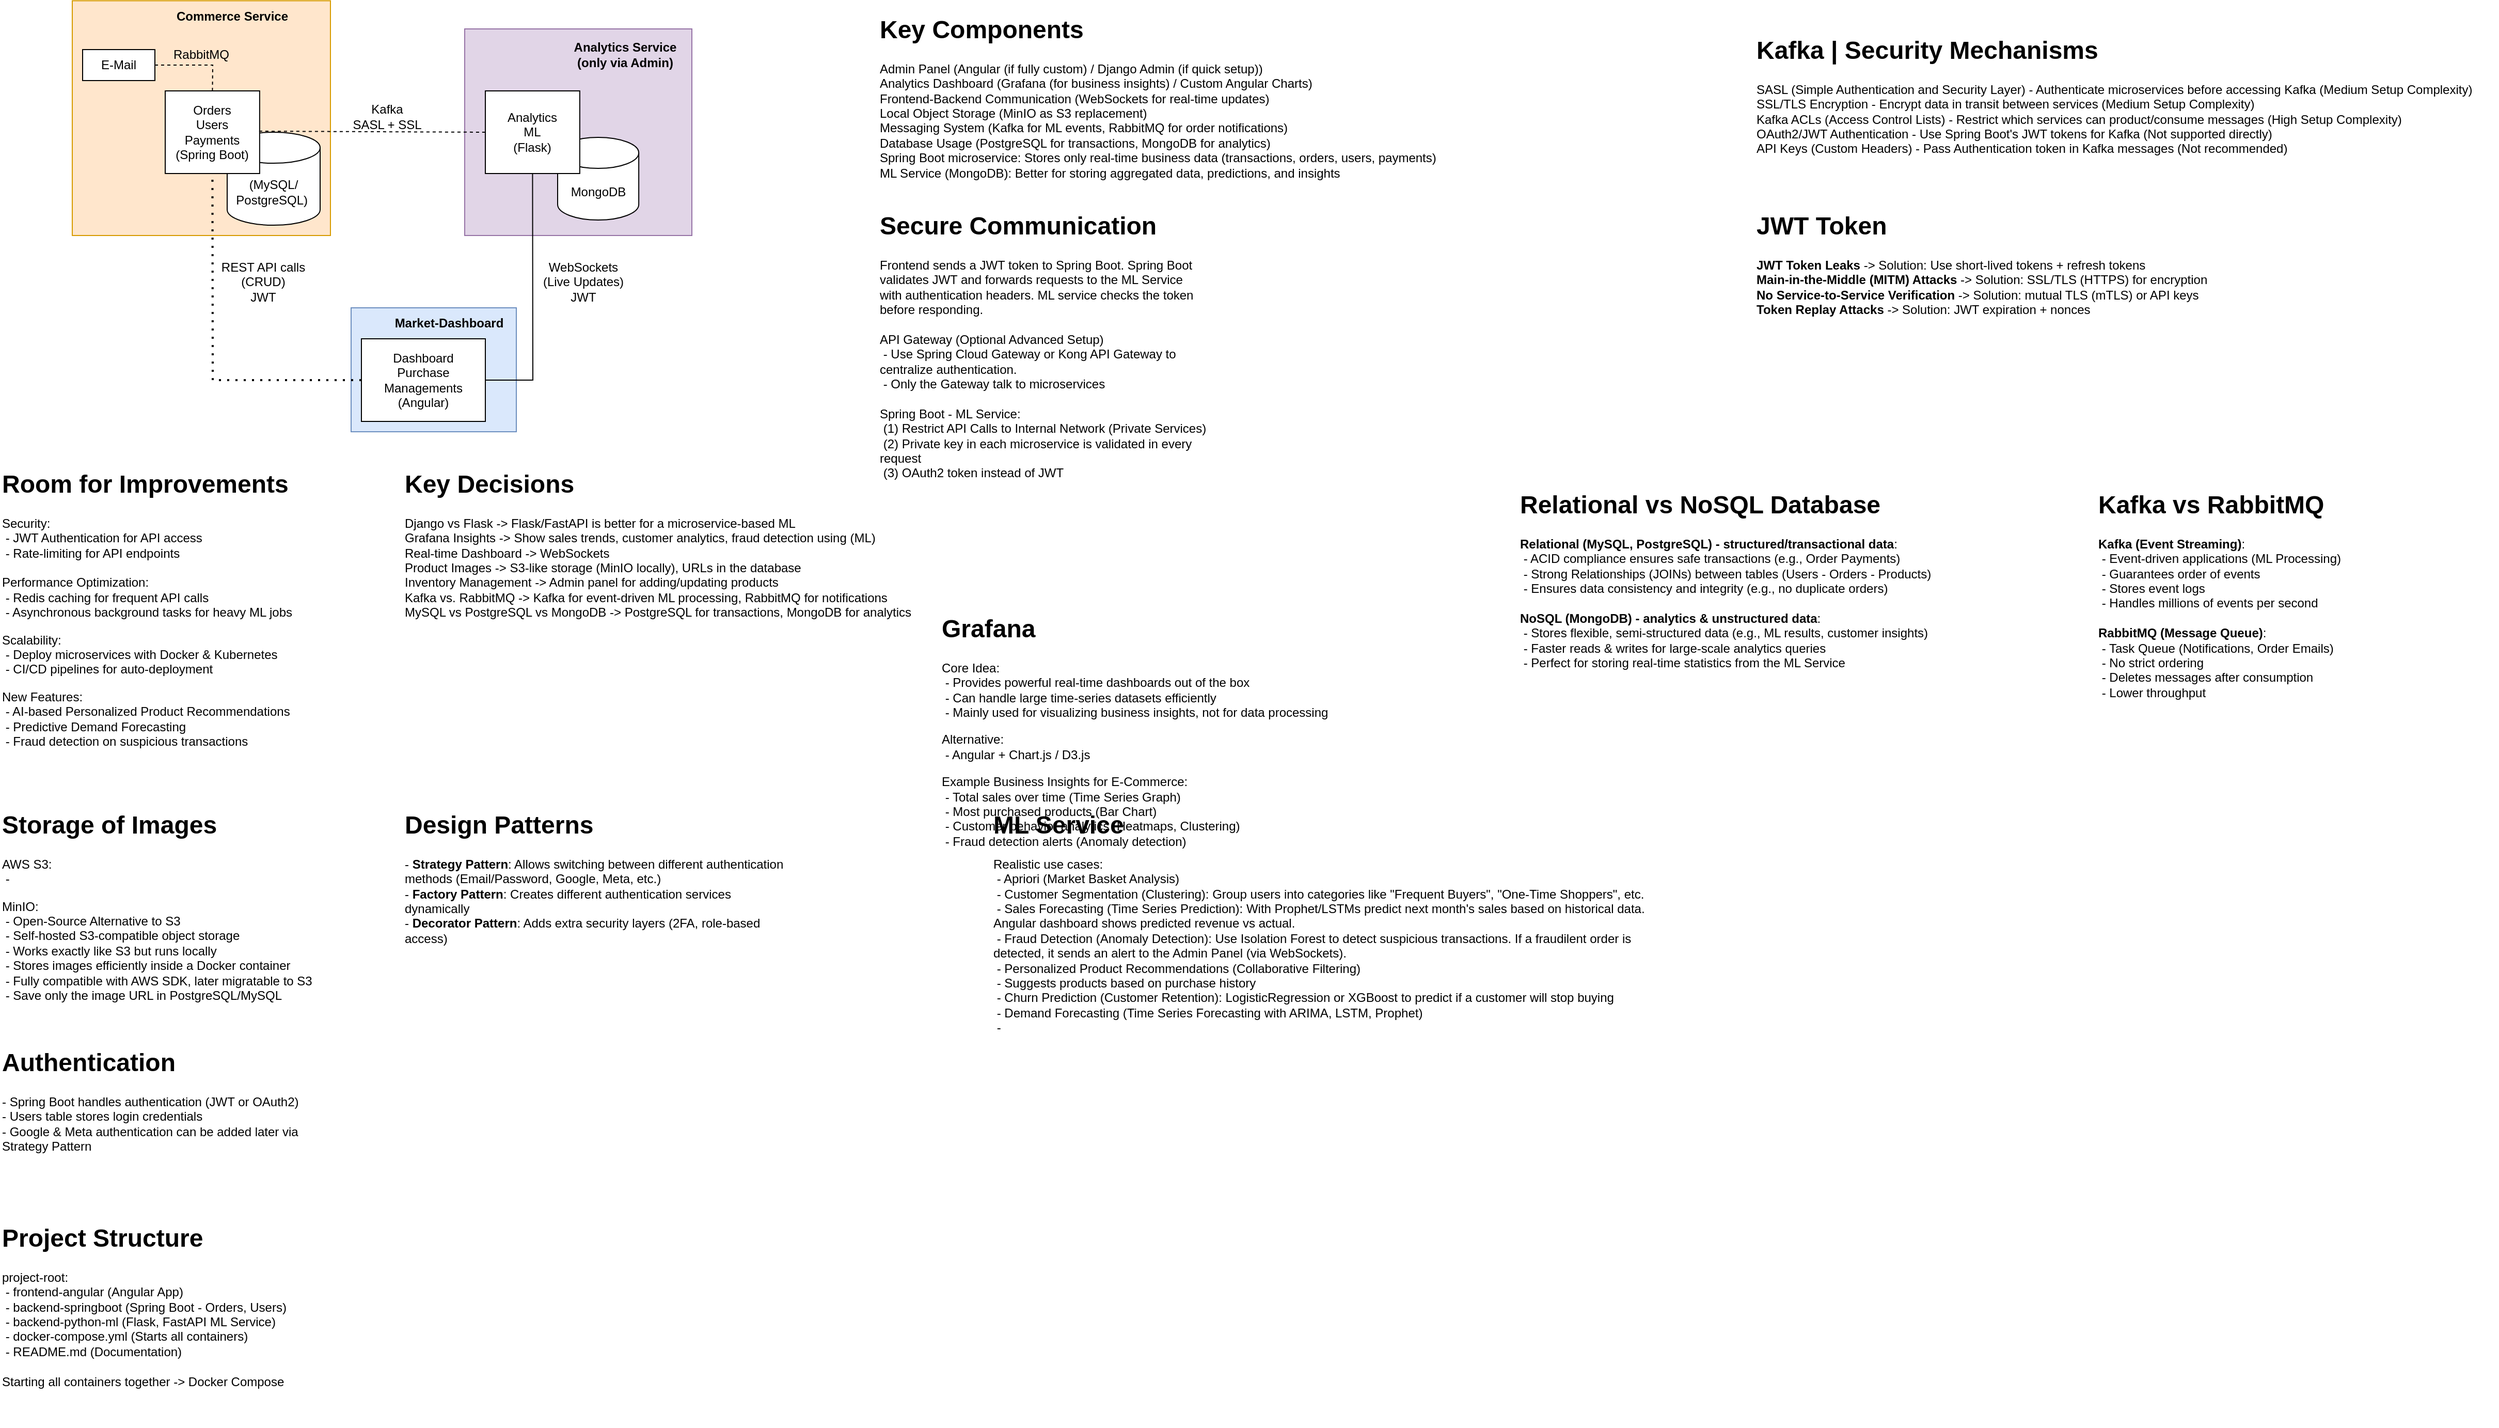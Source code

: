 <mxfile version="26.0.11" pages="4">
  <diagram name="Overall_Architecture" id="VLXalevurvoehM8J5otL">
    <mxGraphModel dx="1434" dy="738" grid="1" gridSize="10" guides="1" tooltips="1" connect="1" arrows="1" fold="1" page="1" pageScale="1" pageWidth="850" pageHeight="1100" math="0" shadow="0">
      <root>
        <mxCell id="0" />
        <mxCell id="1" parent="0" />
        <mxCell id="tnH4ttXlhKEU7Pji1RbM-41" value="" style="rounded=0;whiteSpace=wrap;html=1;fillColor=#dae8fc;strokeColor=#6c8ebf;" vertex="1" parent="1">
          <mxGeometry x="380" y="330" width="160" height="120" as="geometry" />
        </mxCell>
        <mxCell id="tnH4ttXlhKEU7Pji1RbM-35" value="" style="rounded=0;whiteSpace=wrap;html=1;fillColor=#ffe6cc;strokeColor=#d79b00;" vertex="1" parent="1">
          <mxGeometry x="110" y="32.73" width="250" height="227.27" as="geometry" />
        </mxCell>
        <mxCell id="tnH4ttXlhKEU7Pji1RbM-33" value="" style="rounded=0;whiteSpace=wrap;html=1;fillColor=#e1d5e7;strokeColor=#9673a6;" vertex="1" parent="1">
          <mxGeometry x="490" y="60" width="220" height="200" as="geometry" />
        </mxCell>
        <mxCell id="tnH4ttXlhKEU7Pji1RbM-4" value="MongoDB" style="shape=cylinder3;whiteSpace=wrap;html=1;boundedLbl=1;backgroundOutline=1;size=15;" vertex="1" parent="1">
          <mxGeometry x="580" y="165" width="78.57" height="80" as="geometry" />
        </mxCell>
        <mxCell id="tnH4ttXlhKEU7Pji1RbM-3" value="(MySQL/&lt;br&gt;PostgreSQL)&amp;nbsp;" style="shape=cylinder3;whiteSpace=wrap;html=1;boundedLbl=1;backgroundOutline=1;size=15;" vertex="1" parent="1">
          <mxGeometry x="260" y="160" width="90" height="90" as="geometry" />
        </mxCell>
        <mxCell id="tnH4ttXlhKEU7Pji1RbM-1" value="Orders&lt;br&gt;Users&lt;br&gt;Payments&lt;br&gt;(Spring Boot)" style="rounded=0;whiteSpace=wrap;html=1;" vertex="1" parent="1">
          <mxGeometry x="200" y="120" width="91.43" height="80" as="geometry" />
        </mxCell>
        <mxCell id="tnH4ttXlhKEU7Pji1RbM-2" value="Analytics&lt;br&gt;ML&lt;br&gt;(Flask)" style="rounded=0;whiteSpace=wrap;html=1;" vertex="1" parent="1">
          <mxGeometry x="510" y="120" width="91.43" height="80" as="geometry" />
        </mxCell>
        <mxCell id="tnH4ttXlhKEU7Pji1RbM-5" value="Dashboard&lt;br&gt;Purchase&lt;br&gt;Managements&lt;br&gt;(Angular)" style="rounded=0;whiteSpace=wrap;html=1;" vertex="1" parent="1">
          <mxGeometry x="390" y="360" width="120" height="80" as="geometry" />
        </mxCell>
        <mxCell id="tnH4ttXlhKEU7Pji1RbM-7" value="&lt;h1 style=&quot;margin-top: 0px;&quot;&gt;Room for Improvements&lt;/h1&gt;&lt;p&gt;Security:&lt;br&gt;&amp;nbsp;- JWT Authentication for API access&lt;br&gt;&amp;nbsp;- Rate-limiting for API endpoints&lt;br&gt;&lt;br&gt;Performance Optimization:&lt;br&gt;&amp;nbsp;- Redis caching for frequent API calls&lt;br&gt;&amp;nbsp;- Asynchronous background tasks for heavy ML jobs&lt;br&gt;&lt;/p&gt;&lt;p&gt;Scalability:&lt;br&gt;&amp;nbsp;- Deploy microservices with Docker &amp;amp; Kubernetes&lt;br&gt;&amp;nbsp;- CI/CD pipelines for auto-deployment&lt;/p&gt;&lt;p&gt;New Features:&lt;br&gt;&amp;nbsp;- AI-based Personalized Product Recommendations&lt;br&gt;&amp;nbsp;- Predictive Demand Forecasting&lt;br&gt;&amp;nbsp;- Fraud detection on suspicious transactions&lt;/p&gt;&lt;p&gt;&lt;br&gt;&lt;/p&gt;" style="text;html=1;whiteSpace=wrap;overflow=hidden;rounded=0;" vertex="1" parent="1">
          <mxGeometry x="40" y="480" width="290" height="390" as="geometry" />
        </mxCell>
        <mxCell id="tnH4ttXlhKEU7Pji1RbM-8" value="&lt;h1 style=&quot;margin-top: 0px;&quot;&gt;Key Decisions&lt;/h1&gt;&lt;p&gt;Django vs Flask -&amp;gt; Flask/FastAPI is better for a microservice-based ML&lt;br&gt;Grafana Insights -&amp;gt; Show sales trends, customer analytics, fraud detection using (ML)&lt;br&gt;Real-time Dashboard -&amp;gt; WebSockets&lt;br&gt;Product Images -&amp;gt; S3-like storage (MinIO locally), URLs in the database&lt;br&gt;Inventory Management -&amp;gt; Admin panel for adding/updating products&lt;br&gt;Kafka vs. RabbitMQ -&amp;gt; Kafka for event-driven ML processing, RabbitMQ for notifications&lt;br&gt;MySQL vs PostgreSQL vs MongoDB -&amp;gt; PostgreSQL for transactions, MongoDB for analytics&lt;br&gt;&lt;br&gt;&lt;/p&gt;" style="text;html=1;whiteSpace=wrap;overflow=hidden;rounded=0;" vertex="1" parent="1">
          <mxGeometry x="430" y="480" width="500" height="320" as="geometry" />
        </mxCell>
        <mxCell id="tnH4ttXlhKEU7Pji1RbM-10" value="&lt;h1 style=&quot;margin-top: 0px;&quot;&gt;Grafana&lt;/h1&gt;&lt;p&gt;Core Idea:&amp;nbsp;&lt;br&gt;&amp;nbsp;- Provides powerful real-time dashboards out of the box&lt;br&gt;&amp;nbsp;- Can handle large time-series datasets efficiently&lt;br&gt;&amp;nbsp;- Mainly used for visualizing business insights, not for data processing&lt;/p&gt;&lt;p&gt;Alternative:&amp;nbsp;&lt;br&gt;&amp;nbsp;- Angular + Chart.js / D3.js&lt;/p&gt;&lt;p&gt;Example Business Insights for E-Commerce:&lt;br&gt;&amp;nbsp;- Total sales over time (Time Series Graph)&lt;br&gt;&amp;nbsp;- Most purchased products (Bar Chart)&lt;br&gt;&amp;nbsp;- Customer behavior analytics (Heatmaps, Clustering)&lt;br&gt;&amp;nbsp;- Fraud detection alerts (Anomaly detection)&lt;/p&gt;&lt;p&gt;&lt;br&gt;&lt;/p&gt;" style="text;html=1;whiteSpace=wrap;overflow=hidden;rounded=0;" vertex="1" parent="1">
          <mxGeometry x="950" y="620" width="410" height="240" as="geometry" />
        </mxCell>
        <mxCell id="tnH4ttXlhKEU7Pji1RbM-12" value="" style="endArrow=none;html=1;rounded=0;exitX=1;exitY=0.5;exitDx=0;exitDy=0;entryX=0.5;entryY=1;entryDx=0;entryDy=0;" edge="1" parent="1" source="tnH4ttXlhKEU7Pji1RbM-5" target="tnH4ttXlhKEU7Pji1RbM-2">
          <mxGeometry width="50" height="50" relative="1" as="geometry">
            <mxPoint x="570" y="450" as="sourcePoint" />
            <mxPoint x="620" y="400" as="targetPoint" />
            <Array as="points">
              <mxPoint x="556" y="400" />
            </Array>
          </mxGeometry>
        </mxCell>
        <mxCell id="tnH4ttXlhKEU7Pji1RbM-13" value="WebSockets&lt;br&gt;(Live Updates)&lt;br&gt;JWT" style="text;html=1;align=center;verticalAlign=middle;whiteSpace=wrap;rounded=0;" vertex="1" parent="1">
          <mxGeometry x="560" y="290" width="90" height="30" as="geometry" />
        </mxCell>
        <mxCell id="tnH4ttXlhKEU7Pji1RbM-14" value="" style="endArrow=none;dashed=1;html=1;dashPattern=1 3;strokeWidth=2;rounded=0;exitX=0;exitY=0.5;exitDx=0;exitDy=0;entryX=0.5;entryY=1;entryDx=0;entryDy=0;" edge="1" parent="1" source="tnH4ttXlhKEU7Pji1RbM-5" target="tnH4ttXlhKEU7Pji1RbM-1">
          <mxGeometry width="50" height="50" relative="1" as="geometry">
            <mxPoint x="570" y="450" as="sourcePoint" />
            <mxPoint x="240" y="220" as="targetPoint" />
            <Array as="points">
              <mxPoint x="246" y="400" />
            </Array>
          </mxGeometry>
        </mxCell>
        <mxCell id="tnH4ttXlhKEU7Pji1RbM-15" value="REST API calls&lt;br&gt;(CRUD)&lt;br&gt;JWT" style="text;html=1;align=center;verticalAlign=middle;whiteSpace=wrap;rounded=0;" vertex="1" parent="1">
          <mxGeometry x="250" y="290" width="90" height="30" as="geometry" />
        </mxCell>
        <mxCell id="tnH4ttXlhKEU7Pji1RbM-16" value="" style="endArrow=none;dashed=1;html=1;rounded=0;exitX=0.344;exitY=-0.011;exitDx=0;exitDy=0;exitPerimeter=0;entryX=0;entryY=0.5;entryDx=0;entryDy=0;" edge="1" parent="1" source="tnH4ttXlhKEU7Pji1RbM-3" target="tnH4ttXlhKEU7Pji1RbM-2">
          <mxGeometry width="50" height="50" relative="1" as="geometry">
            <mxPoint x="570" y="450" as="sourcePoint" />
            <mxPoint x="620" y="400" as="targetPoint" />
          </mxGeometry>
        </mxCell>
        <mxCell id="tnH4ttXlhKEU7Pji1RbM-17" value="Kafka&lt;br&gt;SASL + SSL" style="text;html=1;align=center;verticalAlign=middle;whiteSpace=wrap;rounded=0;" vertex="1" parent="1">
          <mxGeometry x="380" y="130" width="70" height="30" as="geometry" />
        </mxCell>
        <mxCell id="tnH4ttXlhKEU7Pji1RbM-19" value="&lt;h1 style=&quot;margin-top: 0px;&quot;&gt;Storage of Images&lt;/h1&gt;&lt;p&gt;AWS S3:&amp;nbsp;&lt;br&gt;&amp;nbsp;-&amp;nbsp;&lt;/p&gt;&lt;p&gt;MinIO:&amp;nbsp;&lt;br&gt;&amp;nbsp;- Open-Source Alternative to S3&lt;br&gt;&amp;nbsp;- Self-hosted S3-compatible object storage&lt;br&gt;&lt;span style=&quot;background-color: initial;&quot;&gt;&amp;nbsp;- Works exactly like S3 but runs locally&lt;br&gt;&amp;nbsp;- Stores images efficiently inside a Docker container&lt;br&gt;&amp;nbsp;- Fully compatible with AWS SDK, later migratable to S3&lt;br&gt;&amp;nbsp;- Save only the image URL in PostgreSQL/MySQL&amp;nbsp;&amp;nbsp;&lt;/span&gt;&lt;/p&gt;" style="text;html=1;whiteSpace=wrap;overflow=hidden;rounded=0;" vertex="1" parent="1">
          <mxGeometry x="40" y="810" width="330" height="200" as="geometry" />
        </mxCell>
        <mxCell id="tnH4ttXlhKEU7Pji1RbM-21" value="&lt;h1 style=&quot;margin-top: 0px;&quot;&gt;Key Components&lt;/h1&gt;&lt;p&gt;Admin Panel (Angular (if fully custom) / Django Admin (if quick setup))&lt;br&gt;Analytics Dashboard (Grafana (for business insights) / Custom Angular Charts)&lt;br&gt;Frontend-Backend Communication (WebSockets for real-time updates)&lt;br&gt;Local Object Storage (MinIO as S3 replacement)&lt;br&gt;Messaging System (Kafka for ML events, RabbitMQ for order notifications)&lt;br&gt;Database Usage (PostgreSQL for transactions, MongoDB for analytics)&lt;br&gt;Spring Boot microservice: Stores only real-time business data (transactions, orders, users, payments)&lt;br&gt;ML Service (MongoDB): Better for storing aggregated data, predictions, and insights&lt;/p&gt;" style="text;html=1;whiteSpace=wrap;overflow=hidden;rounded=0;" vertex="1" parent="1">
          <mxGeometry x="890" y="40" width="640" height="170" as="geometry" />
        </mxCell>
        <mxCell id="tnH4ttXlhKEU7Pji1RbM-22" value="&lt;h1 style=&quot;margin-top: 0px;&quot;&gt;Design Patterns&lt;/h1&gt;&lt;p&gt;- &lt;b&gt;Strategy Pattern&lt;/b&gt;: Allows switching between different authentication methods (Email/Password, Google, Meta, etc.)&lt;br&gt;- &lt;b&gt;Factory Pattern&lt;/b&gt;: Creates different authentication services dynamically&lt;br&gt;- &lt;b&gt;Decorator Pattern&lt;/b&gt;: Adds extra security layers (2FA, role-based access)&lt;/p&gt;" style="text;html=1;whiteSpace=wrap;overflow=hidden;rounded=0;" vertex="1" parent="1">
          <mxGeometry x="430" y="810" width="370" height="160" as="geometry" />
        </mxCell>
        <mxCell id="tnH4ttXlhKEU7Pji1RbM-23" value="&lt;h1 style=&quot;margin-top: 0px;&quot;&gt;Authentication&lt;/h1&gt;&lt;p&gt;- Spring Boot handles authentication (JWT or OAuth2)&lt;br&gt;- Users table stores login credentials&lt;br&gt;- Google &amp;amp; Meta authentication can be added later via Strategy Pattern&lt;/p&gt;" style="text;html=1;whiteSpace=wrap;overflow=hidden;rounded=0;" vertex="1" parent="1">
          <mxGeometry x="40" y="1040" width="320" height="160" as="geometry" />
        </mxCell>
        <mxCell id="tnH4ttXlhKEU7Pji1RbM-24" value="&lt;h1 style=&quot;margin-top: 0px;&quot;&gt;ML Service&lt;/h1&gt;&lt;p&gt;Realistic use cases:&lt;br&gt;&amp;nbsp;- Apriori (Market Basket Analysis)&lt;br&gt;&amp;nbsp;- Customer Segmentation (Clustering): Group users into categories like &quot;Frequent Buyers&quot;, &quot;One-Time Shoppers&quot;, etc.&lt;br&gt;&amp;nbsp;- Sales Forecasting (Time Series Prediction): With Prophet/LSTMs predict next month&#39;s sales based on historical data. Angular dashboard shows predicted revenue vs actual.&lt;br&gt;&amp;nbsp;- Fraud Detection (Anomaly Detection): Use Isolation Forest to detect suspicious transactions. If a fraudilent order is detected, it sends an alert to the Admin Panel (via WebSockets).&lt;br&gt;&amp;nbsp;- Personalized Product Recommendations (Collaborative Filtering)&lt;br&gt;&amp;nbsp;- Suggests products based on purchase history&lt;br&gt;&amp;nbsp;- Churn Prediction (Customer Retention): LogisticRegression or XGBoost to predict if a customer will stop buying&lt;br&gt;&amp;nbsp;- Demand Forecasting (Time Series Forecasting with ARIMA, LSTM, Prophet)&amp;nbsp;&lt;br&gt;&amp;nbsp;-&amp;nbsp;&lt;/p&gt;" style="text;html=1;whiteSpace=wrap;overflow=hidden;rounded=0;" vertex="1" parent="1">
          <mxGeometry x="1000" y="810" width="640" height="250" as="geometry" />
        </mxCell>
        <mxCell id="tnH4ttXlhKEU7Pji1RbM-27" value="&lt;h1 style=&quot;margin-top: 0px;&quot;&gt;&lt;span style=&quot;background-color: initial;&quot;&gt;Relational vs NoSQL Database&lt;/span&gt;&lt;/h1&gt;&lt;p&gt;&lt;b&gt;Relational (MySQL, PostgreSQL) - structured/transactional data&lt;/b&gt;:&lt;br&gt;&amp;nbsp;- ACID compliance ensures safe transactions (e.g., Order Payments)&lt;br&gt;&amp;nbsp;- Strong Relationships (JOINs) between tables (Users - Orders - Products)&lt;br&gt;&amp;nbsp;- Ensures data consistency and integrity (e.g., no duplicate orders)&lt;br&gt;&lt;br&gt;&lt;b&gt;NoSQL (MongoDB) - analytics &amp;amp; unstructured data&lt;/b&gt;:&lt;br&gt;&amp;nbsp;- Stores flexible, semi-structured data (e.g., ML results, customer insights)&lt;br&gt;&amp;nbsp;- Faster reads &amp;amp; writes for large-scale analytics queries&lt;br&gt;&amp;nbsp;- Perfect for storing real-time statistics from the ML Service&lt;/p&gt;" style="text;html=1;whiteSpace=wrap;overflow=hidden;rounded=0;" vertex="1" parent="1">
          <mxGeometry x="1510" y="500" width="510" height="200" as="geometry" />
        </mxCell>
        <mxCell id="tnH4ttXlhKEU7Pji1RbM-28" value="E-Mail" style="rounded=0;whiteSpace=wrap;html=1;" vertex="1" parent="1">
          <mxGeometry x="120" y="80" width="70" height="30" as="geometry" />
        </mxCell>
        <mxCell id="tnH4ttXlhKEU7Pji1RbM-30" value="" style="endArrow=none;dashed=1;html=1;rounded=0;exitX=0.5;exitY=0;exitDx=0;exitDy=0;entryX=1;entryY=0.5;entryDx=0;entryDy=0;" edge="1" parent="1" source="tnH4ttXlhKEU7Pji1RbM-1" target="tnH4ttXlhKEU7Pji1RbM-28">
          <mxGeometry width="50" height="50" relative="1" as="geometry">
            <mxPoint x="530" y="260" as="sourcePoint" />
            <mxPoint x="580" y="210" as="targetPoint" />
            <Array as="points">
              <mxPoint x="246" y="95" />
            </Array>
          </mxGeometry>
        </mxCell>
        <mxCell id="tnH4ttXlhKEU7Pji1RbM-31" value="RabbitMQ" style="text;html=1;align=center;verticalAlign=middle;whiteSpace=wrap;rounded=0;" vertex="1" parent="1">
          <mxGeometry x="205" y="70" width="60" height="30" as="geometry" />
        </mxCell>
        <mxCell id="tnH4ttXlhKEU7Pji1RbM-32" value="&lt;h1 style=&quot;margin-top: 0px;&quot;&gt;&lt;span style=&quot;background-color: initial;&quot;&gt;Kafka vs RabbitMQ&lt;/span&gt;&lt;/h1&gt;&lt;p&gt;&lt;b&gt;Kafka (Event Streaming)&lt;/b&gt;:&lt;br&gt;&amp;nbsp;- Event-driven applications (ML Processing)&lt;br&gt;&amp;nbsp;- Guarantees order of events&lt;br&gt;&amp;nbsp;- Stores event logs&lt;br&gt;&amp;nbsp;- Handles millions of events per second&lt;br&gt;&lt;br&gt;&lt;b&gt;RabbitMQ (Message Queue)&lt;/b&gt;:&lt;br&gt;&amp;nbsp;- Task Queue (Notifications, Order Emails)&lt;br&gt;&amp;nbsp;- No strict ordering&lt;br&gt;&amp;nbsp;- Deletes messages after consumption&lt;br&gt;&amp;nbsp;- Lower throughput&lt;br&gt;&lt;br&gt;&lt;/p&gt;" style="text;html=1;whiteSpace=wrap;overflow=hidden;rounded=0;" vertex="1" parent="1">
          <mxGeometry x="2070" y="500" width="260" height="220" as="geometry" />
        </mxCell>
        <mxCell id="tnH4ttXlhKEU7Pji1RbM-34" value="&lt;b&gt;Analytics Service&lt;br&gt;(only via Admin)&lt;/b&gt;" style="text;html=1;align=center;verticalAlign=middle;whiteSpace=wrap;rounded=0;" vertex="1" parent="1">
          <mxGeometry x="590" y="70" width="111.43" height="30" as="geometry" />
        </mxCell>
        <mxCell id="tnH4ttXlhKEU7Pji1RbM-36" value="&lt;b&gt;Commerce Service&lt;br&gt;&lt;br&gt;&lt;/b&gt;" style="text;html=1;align=center;verticalAlign=middle;whiteSpace=wrap;rounded=0;" vertex="1" parent="1">
          <mxGeometry x="170" y="40" width="190" height="30" as="geometry" />
        </mxCell>
        <mxCell id="tnH4ttXlhKEU7Pji1RbM-37" value="&lt;h1 style=&quot;margin-top: 0px;&quot;&gt;Secure Communication&lt;/h1&gt;&lt;p&gt;Frontend sends a JWT token to Spring Boot. Spring Boot validates JWT and forwards requests to the ML Service with authentication headers. ML service checks the token before responding.&lt;br&gt;&lt;br&gt;API Gateway (Optional Advanced Setup)&lt;br&gt;&amp;nbsp;- Use Spring Cloud Gateway or Kong API Gateway to centralize authentication.&lt;br&gt;&amp;nbsp;- Only the Gateway talk to microservices&lt;br&gt;&lt;br&gt;Spring Boot - ML Service:&lt;br&gt;&amp;nbsp;(1) Restrict API Calls to Internal Network (Private Services)&lt;br&gt;&amp;nbsp;(2) Private key in each microservice is validated in every request&lt;br&gt;&amp;nbsp;(3) OAuth2 token instead of JWT&lt;br&gt;&lt;br&gt;&lt;br&gt;&lt;br&gt;&lt;/p&gt;" style="text;html=1;whiteSpace=wrap;overflow=hidden;rounded=0;" vertex="1" parent="1">
          <mxGeometry x="890" y="230" width="320" height="280" as="geometry" />
        </mxCell>
        <mxCell id="tnH4ttXlhKEU7Pji1RbM-38" value="&lt;h1 style=&quot;margin-top: 0px;&quot;&gt;Project Structure&lt;/h1&gt;&lt;p&gt;project-root:&lt;br&gt;&amp;nbsp;- frontend-angular (Angular App)&lt;br&gt;&amp;nbsp;- backend-springboot (Spring Boot - Orders, Users)&amp;nbsp;&lt;br&gt;&amp;nbsp;- backend-python-ml (Flask, FastAPI ML Service)&lt;br&gt;&amp;nbsp;- docker-compose.yml (Starts all containers)&lt;br&gt;&amp;nbsp;- README.md (Documentation)&lt;br&gt;&lt;br&gt;Starting all containers together -&amp;gt; Docker Compose&amp;nbsp;&lt;/p&gt;" style="text;html=1;whiteSpace=wrap;overflow=hidden;rounded=0;" vertex="1" parent="1">
          <mxGeometry x="40" y="1210" width="310" height="200" as="geometry" />
        </mxCell>
        <mxCell id="tnH4ttXlhKEU7Pji1RbM-39" value="&lt;h1 style=&quot;margin-top: 0px;&quot;&gt;Kafka | Security Mechanisms&amp;nbsp;&lt;/h1&gt;&lt;p&gt;SASL (Simple Authentication and Security Layer) - Authenticate microservices before accessing Kafka (Medium Setup Complexity)&lt;br&gt;SSL/TLS Encryption - Encrypt data in transit between services (Medium Setup Complexity)&lt;br&gt;Kafka ACLs (Access Control Lists) - Restrict which services can product/consume messages (High Setup Complexity)&lt;br&gt;OAuth2/JWT Authentication - Use Spring Boot&#39;s JWT tokens for Kafka (Not supported directly)&lt;br&gt;API Keys (Custom Headers) - Pass Authentication token in Kafka messages (Not recommended)&lt;/p&gt;" style="text;html=1;whiteSpace=wrap;overflow=hidden;rounded=0;" vertex="1" parent="1">
          <mxGeometry x="1739" y="60" width="720" height="140" as="geometry" />
        </mxCell>
        <mxCell id="tnH4ttXlhKEU7Pji1RbM-40" value="&lt;h1 style=&quot;margin-top: 0px;&quot;&gt;JWT Token&lt;/h1&gt;&lt;p&gt;&lt;b&gt;JWT Token Leaks&lt;/b&gt; -&amp;gt; Solution: Use short-lived tokens + refresh tokens&lt;br&gt;&lt;b&gt;Main-in-the-Middle (MITM) Attacks&lt;/b&gt; -&amp;gt; Solution: SSL/TLS (HTTPS) for encryption&lt;br&gt;&lt;b&gt;No Service-to-Service Verification&lt;/b&gt; -&amp;gt; Solution: mutual TLS (mTLS) or API keys&lt;br&gt;&lt;b&gt;Token Replay Attacks&lt;/b&gt; -&amp;gt; Solution: JWT expiration + nonces&lt;/p&gt;" style="text;html=1;whiteSpace=wrap;overflow=hidden;rounded=0;" vertex="1" parent="1">
          <mxGeometry x="1739" y="230" width="700" height="120" as="geometry" />
        </mxCell>
        <mxCell id="tnH4ttXlhKEU7Pji1RbM-42" value="&lt;b&gt;Market-Dashboard&lt;/b&gt;" style="text;html=1;align=center;verticalAlign=middle;whiteSpace=wrap;rounded=0;" vertex="1" parent="1">
          <mxGeometry x="410" y="330" width="130" height="30" as="geometry" />
        </mxCell>
      </root>
    </mxGraphModel>
  </diagram>
  <diagram id="ZWMgqd2RrDx_wIhKZEdN" name="Analytics_Service">
    <mxGraphModel dx="1434" dy="738" grid="1" gridSize="10" guides="1" tooltips="1" connect="1" arrows="1" fold="1" page="1" pageScale="1" pageWidth="850" pageHeight="1100" math="0" shadow="0">
      <root>
        <mxCell id="0" />
        <mxCell id="1" parent="0" />
        <mxCell id="3kG8-EqqhI7AJRAp4dw--1" value="" style="rounded=0;whiteSpace=wrap;html=1;fillColor=#e1d5e7;strokeColor=#9673a6;" vertex="1" parent="1">
          <mxGeometry x="30" y="20" width="220" height="200" as="geometry" />
        </mxCell>
        <mxCell id="3kG8-EqqhI7AJRAp4dw--2" value="MongoDB" style="shape=cylinder3;whiteSpace=wrap;html=1;boundedLbl=1;backgroundOutline=1;size=15;" vertex="1" parent="1">
          <mxGeometry x="120" y="125" width="78.57" height="80" as="geometry" />
        </mxCell>
        <mxCell id="3kG8-EqqhI7AJRAp4dw--3" value="Analytics&lt;br&gt;ML&lt;br&gt;(Flask)" style="rounded=0;whiteSpace=wrap;html=1;" vertex="1" parent="1">
          <mxGeometry x="50" y="80" width="91.43" height="80" as="geometry" />
        </mxCell>
        <mxCell id="3kG8-EqqhI7AJRAp4dw--4" value="&lt;b&gt;Analytics Service&lt;br&gt;(only via Admin)&lt;/b&gt;" style="text;html=1;align=center;verticalAlign=middle;whiteSpace=wrap;rounded=0;" vertex="1" parent="1">
          <mxGeometry x="130" y="30" width="111.43" height="30" as="geometry" />
        </mxCell>
        <mxCell id="3kG8-EqqhI7AJRAp4dw--6" value="&lt;h1 style=&quot;margin-top: 0px;&quot;&gt;Market Basket Analysis (MBA)&lt;/h1&gt;&lt;p&gt;Solved using Apriori Algorithm or Association Rule Mining&lt;/p&gt;&lt;p&gt;Working Principle:&lt;br&gt;&amp;nbsp;- Data Source: Orders &amp;amp; Purchase History stored in PostgreSQL&lt;br&gt;&amp;nbsp;- ML Processing: Analytics Service analyzes purchase patterns using Apriori&lt;br&gt;&amp;nbsp;- Storage: Analytics Service stores the rules in MongoDB (e.g., &quot;Laptop&quot; -&amp;gt; &quot;Mouse&quot;)&lt;br&gt;&amp;nbsp;- Frontend fetches Recommendations when user views a product&lt;/p&gt;&lt;p&gt;Interaction:&lt;br&gt;&amp;nbsp;- User buys a product&lt;br&gt;&amp;nbsp;- Kafka publishes &quot;Order Completed&quot; Event&lt;br&gt;&amp;nbsp;- Analytics Service updates Product Association Rules in MongoDB&lt;br&gt;&amp;nbsp;- Frontend fetches &quot;Frequently Bought Together&quot; Data from Analytics API&lt;/p&gt;" style="text;html=1;whiteSpace=wrap;overflow=hidden;rounded=0;" vertex="1" parent="1">
          <mxGeometry x="290" y="20" width="550" height="250" as="geometry" />
        </mxCell>
      </root>
    </mxGraphModel>
  </diagram>
  <diagram id="tzX9iGVPnXeI-DnYd3Tf" name="Data_Model">
    <mxGraphModel dx="1434" dy="772" grid="1" gridSize="10" guides="1" tooltips="1" connect="1" arrows="1" fold="1" page="1" pageScale="1" pageWidth="850" pageHeight="1100" math="0" shadow="0">
      <root>
        <mxCell id="0" />
        <mxCell id="1" parent="0" />
        <mxCell id="12nce3ml9mzGQA83-v-D-1" value="Users, Orders, Payments&lt;br&gt;(MySQL/PostgreSQL)" style="shape=cylinder3;whiteSpace=wrap;html=1;boundedLbl=1;backgroundOutline=1;size=15;" parent="1" vertex="1">
          <mxGeometry x="160" y="40" width="130" height="140" as="geometry" />
        </mxCell>
        <mxCell id="12nce3ml9mzGQA83-v-D-2" value="Analytics&lt;br&gt;(MongoDB)" style="shape=cylinder3;whiteSpace=wrap;html=1;boundedLbl=1;backgroundOutline=1;size=15;" parent="1" vertex="1">
          <mxGeometry x="580" y="40" width="130" height="140" as="geometry" />
        </mxCell>
        <mxCell id="12nce3ml9mzGQA83-v-D-3" value="&lt;h1 style=&quot;margin-top: 0px;&quot;&gt;MySQL/PostgreSQL&amp;nbsp;&lt;/h1&gt;&lt;p&gt;Order Transactions (Used for payments, order processing)&lt;br&gt;Product Catalog (Static product data e.g., name, price, stock)&lt;br&gt;&lt;br&gt;&lt;/p&gt;" style="text;html=1;whiteSpace=wrap;overflow=hidden;rounded=0;" parent="1" vertex="1">
          <mxGeometry x="40" y="210" width="340" height="120" as="geometry" />
        </mxCell>
        <mxCell id="12nce3ml9mzGQA83-v-D-5" value="&lt;h1 style=&quot;margin-top: 0px;&quot;&gt;MongoDB&amp;nbsp;&lt;/h1&gt;&lt;p&gt;User Behavior Insights&amp;nbsp;&lt;/p&gt;" style="text;html=1;whiteSpace=wrap;overflow=hidden;rounded=0;" parent="1" vertex="1">
          <mxGeometry x="475" y="210" width="340" height="120" as="geometry" />
        </mxCell>
        <mxCell id="12nce3ml9mzGQA83-v-D-7" value="&lt;h1 style=&quot;margin-top: 0px;&quot;&gt;Dataset for E-Commerce&lt;/h1&gt;&lt;p&gt;Retail Transactions Dataset (Sales forecasting, customer trends)&lt;br&gt;Customer Reviews Dataset (Sentiment analysis, BERT)&lt;br&gt;Fraud Transactions Dataset (Fraud detection, Anomaly detection)&lt;br&gt;Product Recommendations Dataset (Market Basket Analysis, Apriori)&lt;/p&gt;" style="text;html=1;whiteSpace=wrap;overflow=hidden;rounded=0;" parent="1" vertex="1">
          <mxGeometry x="40" y="350" width="390" height="120" as="geometry" />
        </mxCell>
        <mxCell id="12nce3ml9mzGQA83-v-D-9" value="&lt;b&gt;users&lt;/b&gt;" style="swimlane;fontStyle=0;childLayout=stackLayout;horizontal=1;startSize=26;fillColor=none;horizontalStack=0;resizeParent=1;resizeParentMax=0;resizeLast=0;collapsible=1;marginBottom=0;html=1;" parent="1" vertex="1">
          <mxGeometry x="42" y="888" width="410" height="182" as="geometry" />
        </mxCell>
        <mxCell id="12nce3ml9mzGQA83-v-D-10" value="&lt;b&gt;user_id&lt;/b&gt; UUID PRIMARY KEY," style="text;strokeColor=none;fillColor=none;align=left;verticalAlign=top;spacingLeft=4;spacingRight=4;overflow=hidden;rotatable=0;points=[[0,0.5],[1,0.5]];portConstraint=eastwest;whiteSpace=wrap;html=1;" parent="12nce3ml9mzGQA83-v-D-9" vertex="1">
          <mxGeometry y="26" width="410" height="26" as="geometry" />
        </mxCell>
        <mxCell id="12nce3ml9mzGQA83-v-D-11" value="&lt;b&gt;name&lt;/b&gt; VARCHAR(100) NOT NULL," style="text;strokeColor=none;fillColor=none;align=left;verticalAlign=top;spacingLeft=4;spacingRight=4;overflow=hidden;rotatable=0;points=[[0,0.5],[1,0.5]];portConstraint=eastwest;whiteSpace=wrap;html=1;" parent="12nce3ml9mzGQA83-v-D-9" vertex="1">
          <mxGeometry y="52" width="410" height="26" as="geometry" />
        </mxCell>
        <mxCell id="12nce3ml9mzGQA83-v-D-12" value="&lt;b&gt;email&lt;/b&gt; VARCHAR(100) UNIQUE NOT NULL," style="text;strokeColor=none;fillColor=none;align=left;verticalAlign=top;spacingLeft=4;spacingRight=4;overflow=hidden;rotatable=0;points=[[0,0.5],[1,0.5]];portConstraint=eastwest;whiteSpace=wrap;html=1;" parent="12nce3ml9mzGQA83-v-D-9" vertex="1">
          <mxGeometry y="78" width="410" height="26" as="geometry" />
        </mxCell>
        <mxCell id="12nce3ml9mzGQA83-v-D-13" value="&lt;b&gt;password&lt;/b&gt; VARCHAR(255) NOT NULL," style="text;strokeColor=none;fillColor=none;align=left;verticalAlign=top;spacingLeft=4;spacingRight=4;overflow=hidden;rotatable=0;points=[[0,0.5],[1,0.5]];portConstraint=eastwest;whiteSpace=wrap;html=1;" parent="12nce3ml9mzGQA83-v-D-9" vertex="1">
          <mxGeometry y="104" width="410" height="26" as="geometry" />
        </mxCell>
        <mxCell id="12nce3ml9mzGQA83-v-D-14" value="&lt;b&gt;role&lt;/b&gt; VARCHAR(50) CHECK (role IN (&#39;admin&#39;, &#39;customer&#39;)) NOT NULL," style="text;strokeColor=none;fillColor=none;align=left;verticalAlign=top;spacingLeft=4;spacingRight=4;overflow=hidden;rotatable=0;points=[[0,0.5],[1,0.5]];portConstraint=eastwest;whiteSpace=wrap;html=1;" parent="12nce3ml9mzGQA83-v-D-9" vertex="1">
          <mxGeometry y="130" width="410" height="26" as="geometry" />
        </mxCell>
        <mxCell id="12nce3ml9mzGQA83-v-D-15" value="&lt;b&gt;created_at&lt;/b&gt; TIMESTAMP DEFAULT CURRENT_TIMESTAMP" style="text;strokeColor=none;fillColor=none;align=left;verticalAlign=top;spacingLeft=4;spacingRight=4;overflow=hidden;rotatable=0;points=[[0,0.5],[1,0.5]];portConstraint=eastwest;whiteSpace=wrap;html=1;" parent="12nce3ml9mzGQA83-v-D-9" vertex="1">
          <mxGeometry y="156" width="410" height="26" as="geometry" />
        </mxCell>
        <mxCell id="12nce3ml9mzGQA83-v-D-17" value="&lt;b&gt;products&lt;/b&gt;" style="swimlane;fontStyle=0;childLayout=stackLayout;horizontal=1;startSize=26;fillColor=none;horizontalStack=0;resizeParent=1;resizeParentMax=0;resizeLast=0;collapsible=1;marginBottom=0;html=1;" parent="1" vertex="1">
          <mxGeometry x="42" y="1108" width="340" height="234" as="geometry" />
        </mxCell>
        <mxCell id="12nce3ml9mzGQA83-v-D-18" value="&lt;b&gt;product_id&lt;/b&gt; UUID PRIMARY KEY," style="text;strokeColor=none;fillColor=none;align=left;verticalAlign=top;spacingLeft=4;spacingRight=4;overflow=hidden;rotatable=0;points=[[0,0.5],[1,0.5]];portConstraint=eastwest;whiteSpace=wrap;html=1;" parent="12nce3ml9mzGQA83-v-D-17" vertex="1">
          <mxGeometry y="26" width="340" height="26" as="geometry" />
        </mxCell>
        <mxCell id="12nce3ml9mzGQA83-v-D-19" value="&lt;b&gt;name&lt;/b&gt; VARCHAR(255) NOT NULL," style="text;strokeColor=none;fillColor=none;align=left;verticalAlign=top;spacingLeft=4;spacingRight=4;overflow=hidden;rotatable=0;points=[[0,0.5],[1,0.5]];portConstraint=eastwest;whiteSpace=wrap;html=1;" parent="12nce3ml9mzGQA83-v-D-17" vertex="1">
          <mxGeometry y="52" width="340" height="26" as="geometry" />
        </mxCell>
        <mxCell id="12nce3ml9mzGQA83-v-D-20" value="&lt;b&gt;description&lt;/b&gt; TEXT," style="text;strokeColor=none;fillColor=none;align=left;verticalAlign=top;spacingLeft=4;spacingRight=4;overflow=hidden;rotatable=0;points=[[0,0.5],[1,0.5]];portConstraint=eastwest;whiteSpace=wrap;html=1;" parent="12nce3ml9mzGQA83-v-D-17" vertex="1">
          <mxGeometry y="78" width="340" height="26" as="geometry" />
        </mxCell>
        <mxCell id="12nce3ml9mzGQA83-v-D-21" value="&lt;b&gt;category_id &lt;/b&gt;UUID REFERENCES &lt;b&gt;categories(category_id)&lt;/b&gt;," style="text;strokeColor=none;fillColor=none;align=left;verticalAlign=top;spacingLeft=4;spacingRight=4;overflow=hidden;rotatable=0;points=[[0,0.5],[1,0.5]];portConstraint=eastwest;whiteSpace=wrap;html=1;" parent="12nce3ml9mzGQA83-v-D-17" vertex="1">
          <mxGeometry y="104" width="340" height="26" as="geometry" />
        </mxCell>
        <mxCell id="12nce3ml9mzGQA83-v-D-24" value="&lt;b&gt;price&lt;/b&gt; DECIMAL(10, 2) NOT NULL," style="text;strokeColor=none;fillColor=none;align=left;verticalAlign=top;spacingLeft=4;spacingRight=4;overflow=hidden;rotatable=0;points=[[0,0.5],[1,0.5]];portConstraint=eastwest;whiteSpace=wrap;html=1;" parent="12nce3ml9mzGQA83-v-D-17" vertex="1">
          <mxGeometry y="130" width="340" height="26" as="geometry" />
        </mxCell>
        <mxCell id="12nce3ml9mzGQA83-v-D-22" value="&lt;b&gt;stock&lt;/b&gt; INT NOT NULL," style="text;strokeColor=none;fillColor=none;align=left;verticalAlign=top;spacingLeft=4;spacingRight=4;overflow=hidden;rotatable=0;points=[[0,0.5],[1,0.5]];portConstraint=eastwest;whiteSpace=wrap;html=1;" parent="12nce3ml9mzGQA83-v-D-17" vertex="1">
          <mxGeometry y="156" width="340" height="26" as="geometry" />
        </mxCell>
        <mxCell id="12nce3ml9mzGQA83-v-D-25" value="&lt;b&gt;image_url&lt;/b&gt; TEXT," style="text;strokeColor=none;fillColor=none;align=left;verticalAlign=top;spacingLeft=4;spacingRight=4;overflow=hidden;rotatable=0;points=[[0,0.5],[1,0.5]];portConstraint=eastwest;whiteSpace=wrap;html=1;" parent="12nce3ml9mzGQA83-v-D-17" vertex="1">
          <mxGeometry y="182" width="340" height="26" as="geometry" />
        </mxCell>
        <mxCell id="12nce3ml9mzGQA83-v-D-23" value="&lt;b&gt;created_at&lt;/b&gt; TIMESTAMP DEFAULT CURRENT_TIMESTAMP" style="text;strokeColor=none;fillColor=none;align=left;verticalAlign=top;spacingLeft=4;spacingRight=4;overflow=hidden;rotatable=0;points=[[0,0.5],[1,0.5]];portConstraint=eastwest;whiteSpace=wrap;html=1;" parent="12nce3ml9mzGQA83-v-D-17" vertex="1">
          <mxGeometry y="208" width="340" height="26" as="geometry" />
        </mxCell>
        <mxCell id="12nce3ml9mzGQA83-v-D-26" value="&lt;b&gt;orders&lt;/b&gt;" style="swimlane;fontStyle=0;childLayout=stackLayout;horizontal=1;startSize=26;fillColor=none;horizontalStack=0;resizeParent=1;resizeParentMax=0;resizeLast=0;collapsible=1;marginBottom=0;html=1;" parent="1" vertex="1">
          <mxGeometry x="512" y="926" width="498" height="182" as="geometry" />
        </mxCell>
        <mxCell id="12nce3ml9mzGQA83-v-D-27" value="&lt;b&gt;order_id&lt;/b&gt; UUID PRIMARY KEY," style="text;strokeColor=none;fillColor=none;align=left;verticalAlign=top;spacingLeft=4;spacingRight=4;overflow=hidden;rotatable=0;points=[[0,0.5],[1,0.5]];portConstraint=eastwest;whiteSpace=wrap;html=1;" parent="12nce3ml9mzGQA83-v-D-26" vertex="1">
          <mxGeometry y="26" width="498" height="26" as="geometry" />
        </mxCell>
        <mxCell id="12nce3ml9mzGQA83-v-D-28" value="&lt;b&gt;user_id&lt;/b&gt; UUID REFERENCES &lt;b&gt;users(user_id)&lt;/b&gt;," style="text;strokeColor=none;fillColor=none;align=left;verticalAlign=top;spacingLeft=4;spacingRight=4;overflow=hidden;rotatable=0;points=[[0,0.5],[1,0.5]];portConstraint=eastwest;whiteSpace=wrap;html=1;" parent="12nce3ml9mzGQA83-v-D-26" vertex="1">
          <mxGeometry y="52" width="498" height="26" as="geometry" />
        </mxCell>
        <mxCell id="12nce3ml9mzGQA83-v-D-29" value="&lt;b&gt;total_price&lt;/b&gt; DECIMAL(10, 2) NOT NULL," style="text;strokeColor=none;fillColor=none;align=left;verticalAlign=top;spacingLeft=4;spacingRight=4;overflow=hidden;rotatable=0;points=[[0,0.5],[1,0.5]];portConstraint=eastwest;whiteSpace=wrap;html=1;" parent="12nce3ml9mzGQA83-v-D-26" vertex="1">
          <mxGeometry y="78" width="498" height="26" as="geometry" />
        </mxCell>
        <mxCell id="12nce3ml9mzGQA83-v-D-30" value="&lt;b&gt;status&lt;/b&gt; VARCHAR(50) CHECK (status IN (&#39;pending&#39;, &#39;completed&#39;, &#39;cancelled&#39;)) NOT NULL," style="text;strokeColor=none;fillColor=none;align=left;verticalAlign=top;spacingLeft=4;spacingRight=4;overflow=hidden;rotatable=0;points=[[0,0.5],[1,0.5]];portConstraint=eastwest;whiteSpace=wrap;html=1;" parent="12nce3ml9mzGQA83-v-D-26" vertex="1">
          <mxGeometry y="104" width="498" height="26" as="geometry" />
        </mxCell>
        <mxCell id="y1GG6wSEHbStCtd2FA9H-1" value="&lt;b&gt;shipping_address&lt;/b&gt;&amp;nbsp;UUID REFERENCES &lt;b&gt;shipping_addresses(address_id)&lt;/b&gt;," style="text;strokeColor=none;fillColor=none;align=left;verticalAlign=top;spacingLeft=4;spacingRight=4;overflow=hidden;rotatable=0;points=[[0,0.5],[1,0.5]];portConstraint=eastwest;whiteSpace=wrap;html=1;" vertex="1" parent="12nce3ml9mzGQA83-v-D-26">
          <mxGeometry y="130" width="498" height="26" as="geometry" />
        </mxCell>
        <mxCell id="12nce3ml9mzGQA83-v-D-34" value="&lt;b&gt;created_at&lt;/b&gt; TIMESTAMP DEFAULT CURRENT_TIMESTAMP" style="text;strokeColor=none;fillColor=none;align=left;verticalAlign=top;spacingLeft=4;spacingRight=4;overflow=hidden;rotatable=0;points=[[0,0.5],[1,0.5]];portConstraint=eastwest;whiteSpace=wrap;html=1;" parent="12nce3ml9mzGQA83-v-D-26" vertex="1">
          <mxGeometry y="156" width="498" height="26" as="geometry" />
        </mxCell>
        <mxCell id="12nce3ml9mzGQA83-v-D-35" value="&lt;b&gt;order_items&lt;/b&gt;" style="swimlane;fontStyle=0;childLayout=stackLayout;horizontal=1;startSize=26;fillColor=none;horizontalStack=0;resizeParent=1;resizeParentMax=0;resizeLast=0;collapsible=1;marginBottom=0;html=1;" parent="1" vertex="1">
          <mxGeometry x="1070" y="1058" width="340" height="182" as="geometry" />
        </mxCell>
        <mxCell id="12nce3ml9mzGQA83-v-D-36" value="&lt;b&gt;order_item_id&lt;/b&gt; UUID PRIMARY KEY," style="text;strokeColor=none;fillColor=none;align=left;verticalAlign=top;spacingLeft=4;spacingRight=4;overflow=hidden;rotatable=0;points=[[0,0.5],[1,0.5]];portConstraint=eastwest;whiteSpace=wrap;html=1;" parent="12nce3ml9mzGQA83-v-D-35" vertex="1">
          <mxGeometry y="26" width="340" height="26" as="geometry" />
        </mxCell>
        <mxCell id="12nce3ml9mzGQA83-v-D-37" value="&lt;b&gt;order_id&lt;/b&gt;&amp;nbsp;UUID REFERENCES &lt;b&gt;orders(order_id)&lt;/b&gt;," style="text;strokeColor=none;fillColor=none;align=left;verticalAlign=top;spacingLeft=4;spacingRight=4;overflow=hidden;rotatable=0;points=[[0,0.5],[1,0.5]];portConstraint=eastwest;whiteSpace=wrap;html=1;" parent="12nce3ml9mzGQA83-v-D-35" vertex="1">
          <mxGeometry y="52" width="340" height="26" as="geometry" />
        </mxCell>
        <mxCell id="12nce3ml9mzGQA83-v-D-38" value="&lt;b&gt;product_id&lt;/b&gt;&amp;nbsp;UUID REFERENCES &lt;b&gt;products(product_id)&lt;/b&gt;," style="text;strokeColor=none;fillColor=none;align=left;verticalAlign=top;spacingLeft=4;spacingRight=4;overflow=hidden;rotatable=0;points=[[0,0.5],[1,0.5]];portConstraint=eastwest;whiteSpace=wrap;html=1;" parent="12nce3ml9mzGQA83-v-D-35" vertex="1">
          <mxGeometry y="78" width="340" height="26" as="geometry" />
        </mxCell>
        <mxCell id="12nce3ml9mzGQA83-v-D-39" value="&lt;b&gt;quantity&lt;/b&gt;&amp;nbsp;INT NOT NULL," style="text;strokeColor=none;fillColor=none;align=left;verticalAlign=top;spacingLeft=4;spacingRight=4;overflow=hidden;rotatable=0;points=[[0,0.5],[1,0.5]];portConstraint=eastwest;whiteSpace=wrap;html=1;" parent="12nce3ml9mzGQA83-v-D-35" vertex="1">
          <mxGeometry y="104" width="340" height="26" as="geometry" />
        </mxCell>
        <mxCell id="12nce3ml9mzGQA83-v-D-40" value="&lt;b&gt;price&lt;/b&gt; DECIMAL(10, 2) NOT NULL" style="text;strokeColor=none;fillColor=none;align=left;verticalAlign=top;spacingLeft=4;spacingRight=4;overflow=hidden;rotatable=0;points=[[0,0.5],[1,0.5]];portConstraint=eastwest;whiteSpace=wrap;html=1;" parent="12nce3ml9mzGQA83-v-D-35" vertex="1">
          <mxGeometry y="130" width="340" height="26" as="geometry" />
        </mxCell>
        <mxCell id="VcijftciTzm86fOLR_8I-9" value="&lt;b&gt;created_at&lt;/b&gt;&amp;nbsp;TIMESTAMP DEFAULT CURRENT_TIMESTAMP" style="text;strokeColor=none;fillColor=none;align=left;verticalAlign=top;spacingLeft=4;spacingRight=4;overflow=hidden;rotatable=0;points=[[0,0.5],[1,0.5]];portConstraint=eastwest;whiteSpace=wrap;html=1;" parent="12nce3ml9mzGQA83-v-D-35" vertex="1">
          <mxGeometry y="156" width="340" height="26" as="geometry" />
        </mxCell>
        <mxCell id="12nce3ml9mzGQA83-v-D-44" value="&lt;b&gt;payments&lt;/b&gt;" style="swimlane;fontStyle=0;childLayout=stackLayout;horizontal=1;startSize=26;fillColor=none;horizontalStack=0;resizeParent=1;resizeParentMax=0;resizeLast=0;collapsible=1;marginBottom=0;html=1;" parent="1" vertex="1">
          <mxGeometry x="1070" y="810" width="470" height="208" as="geometry" />
        </mxCell>
        <mxCell id="12nce3ml9mzGQA83-v-D-45" value="&lt;b&gt;payment_id&lt;/b&gt; UUID PRIMARY KEY," style="text;strokeColor=none;fillColor=none;align=left;verticalAlign=top;spacingLeft=4;spacingRight=4;overflow=hidden;rotatable=0;points=[[0,0.5],[1,0.5]];portConstraint=eastwest;whiteSpace=wrap;html=1;" parent="12nce3ml9mzGQA83-v-D-44" vertex="1">
          <mxGeometry y="26" width="470" height="26" as="geometry" />
        </mxCell>
        <mxCell id="12nce3ml9mzGQA83-v-D-46" value="&lt;b&gt;order_id&lt;/b&gt;&amp;nbsp;UUID REFERENCES &lt;b&gt;orders(order_id)&lt;/b&gt;," style="text;strokeColor=none;fillColor=none;align=left;verticalAlign=top;spacingLeft=4;spacingRight=4;overflow=hidden;rotatable=0;points=[[0,0.5],[1,0.5]];portConstraint=eastwest;whiteSpace=wrap;html=1;" parent="12nce3ml9mzGQA83-v-D-44" vertex="1">
          <mxGeometry y="52" width="470" height="26" as="geometry" />
        </mxCell>
        <mxCell id="12nce3ml9mzGQA83-v-D-47" value="&lt;b&gt;amount&lt;/b&gt; DECIMAL(10, 2) NOT NULL," style="text;strokeColor=none;fillColor=none;align=left;verticalAlign=top;spacingLeft=4;spacingRight=4;overflow=hidden;rotatable=0;points=[[0,0.5],[1,0.5]];portConstraint=eastwest;whiteSpace=wrap;html=1;" parent="12nce3ml9mzGQA83-v-D-44" vertex="1">
          <mxGeometry y="78" width="470" height="26" as="geometry" />
        </mxCell>
        <mxCell id="12nce3ml9mzGQA83-v-D-48" value="&lt;b&gt;payment_method&lt;/b&gt; VARCHAR(50) DEFAULT &#39;credit-card&#39;," style="text;strokeColor=none;fillColor=none;align=left;verticalAlign=top;spacingLeft=4;spacingRight=4;overflow=hidden;rotatable=0;points=[[0,0.5],[1,0.5]];portConstraint=eastwest;whiteSpace=wrap;html=1;" parent="12nce3ml9mzGQA83-v-D-44" vertex="1">
          <mxGeometry y="104" width="470" height="26" as="geometry" />
        </mxCell>
        <mxCell id="12nce3ml9mzGQA83-v-D-49" value="&lt;b&gt;status&lt;/b&gt; VARCHAR(50) CHECK (status IN (&#39;pending&#39;, &#39;completed&#39;, &#39;failed&#39;)) NOT NULL," style="text;strokeColor=none;fillColor=none;align=left;verticalAlign=top;spacingLeft=4;spacingRight=4;overflow=hidden;rotatable=0;points=[[0,0.5],[1,0.5]];portConstraint=eastwest;whiteSpace=wrap;html=1;" parent="12nce3ml9mzGQA83-v-D-44" vertex="1">
          <mxGeometry y="130" width="470" height="26" as="geometry" />
        </mxCell>
        <mxCell id="12nce3ml9mzGQA83-v-D-50" value="&lt;b&gt;transaction_id&lt;/b&gt; VARCHAR(255)," style="text;strokeColor=none;fillColor=none;align=left;verticalAlign=top;spacingLeft=4;spacingRight=4;overflow=hidden;rotatable=0;points=[[0,0.5],[1,0.5]];portConstraint=eastwest;whiteSpace=wrap;html=1;" parent="12nce3ml9mzGQA83-v-D-44" vertex="1">
          <mxGeometry y="156" width="470" height="26" as="geometry" />
        </mxCell>
        <mxCell id="12nce3ml9mzGQA83-v-D-52" value="&lt;b&gt;created_at&lt;/b&gt; TIMESTAMP DEFAULT CURRENT_TIMESTAMP" style="text;strokeColor=none;fillColor=none;align=left;verticalAlign=top;spacingLeft=4;spacingRight=4;overflow=hidden;rotatable=0;points=[[0,0.5],[1,0.5]];portConstraint=eastwest;whiteSpace=wrap;html=1;" parent="12nce3ml9mzGQA83-v-D-44" vertex="1">
          <mxGeometry y="182" width="470" height="26" as="geometry" />
        </mxCell>
        <mxCell id="12nce3ml9mzGQA83-v-D-55" value="&lt;b&gt;Collection &lt;br&gt;&quot;product_recommendations&quot;&lt;/b&gt;" style="swimlane;fontStyle=0;childLayout=stackLayout;horizontal=1;startSize=40;fillColor=none;horizontalStack=0;resizeParent=1;resizeParentMax=0;resizeLast=0;collapsible=1;marginBottom=0;html=1;" parent="1" vertex="1">
          <mxGeometry x="1300" y="30" width="340" height="220" as="geometry" />
        </mxCell>
        <mxCell id="12nce3ml9mzGQA83-v-D-57" value="&lt;div&gt;{&lt;/div&gt;&lt;div&gt;&amp;nbsp; &amp;nbsp; &quot;collection&quot;: &quot;product_recommendations&quot;,&lt;/div&gt;&lt;div&gt;&amp;nbsp; &amp;nbsp; &quot;document&quot;: {&lt;/div&gt;&lt;div&gt;&amp;nbsp; &amp;nbsp; &amp;nbsp; &amp;nbsp; &quot;product_id&quot;: 123,&lt;/div&gt;&lt;div&gt;&amp;nbsp; &amp;nbsp; &amp;nbsp; &amp;nbsp; &quot;frequently_bought_together&quot;: [&lt;/div&gt;&lt;div&gt;&amp;nbsp; &amp;nbsp; &amp;nbsp; &amp;nbsp; &amp;nbsp; &amp;nbsp; {&quot;product_id&quot;: 456, &quot;confidence_score&quot;: 0.89},&lt;/div&gt;&lt;div&gt;&amp;nbsp; &amp;nbsp; &amp;nbsp; &amp;nbsp; &amp;nbsp; &amp;nbsp; {&quot;product_id&quot;: 789, &quot;confidence_score&quot;: 0.76}&lt;/div&gt;&lt;div&gt;&amp;nbsp; &amp;nbsp; &amp;nbsp; &amp;nbsp; ]&lt;/div&gt;&lt;div&gt;&amp;nbsp; &amp;nbsp; }&lt;/div&gt;&lt;div&gt;}&lt;/div&gt;&lt;div&gt;&lt;br&gt;&lt;/div&gt;" style="text;strokeColor=none;fillColor=none;align=left;verticalAlign=top;spacingLeft=4;spacingRight=4;overflow=hidden;rotatable=0;points=[[0,0.5],[1,0.5]];portConstraint=eastwest;whiteSpace=wrap;html=1;" parent="12nce3ml9mzGQA83-v-D-55" vertex="1">
          <mxGeometry y="40" width="340" height="180" as="geometry" />
        </mxCell>
        <mxCell id="12nce3ml9mzGQA83-v-D-59" value="&lt;b&gt;Collection &lt;br&gt;&quot;sales_forecast&quot;&lt;/b&gt;" style="swimlane;fontStyle=0;childLayout=stackLayout;horizontal=1;startSize=40;fillColor=none;horizontalStack=0;resizeParent=1;resizeParentMax=0;resizeLast=0;collapsible=1;marginBottom=0;html=1;" parent="1" vertex="1">
          <mxGeometry x="1670" y="30" width="340" height="220" as="geometry" />
        </mxCell>
        <mxCell id="12nce3ml9mzGQA83-v-D-60" value="&lt;div&gt;{&lt;/div&gt;&lt;div&gt;&amp;nbsp; &amp;nbsp; &quot;collection&quot;: &quot;sales_forecast&quot;,&lt;/div&gt;&lt;div&gt;&amp;nbsp; &amp;nbsp; &quot;document&quot;: {&lt;/div&gt;&lt;div&gt;&amp;nbsp; &amp;nbsp; &amp;nbsp; &amp;nbsp; &quot;date&quot;: &quot;2024-02-05&quot;,&lt;/div&gt;&lt;div&gt;&amp;nbsp; &amp;nbsp; &amp;nbsp; &amp;nbsp; &quot;predicted_sales&quot;: [&lt;/div&gt;&lt;div&gt;&amp;nbsp; &amp;nbsp; &amp;nbsp; &amp;nbsp; &amp;nbsp; &amp;nbsp; {&quot;product_id&quot;: 123, &quot;units_sold&quot;: 350},&lt;/div&gt;&lt;div&gt;&amp;nbsp; &amp;nbsp; &amp;nbsp; &amp;nbsp; &amp;nbsp; &amp;nbsp; {&quot;product_id&quot;: 456, &quot;units_sold&quot;: 120}&lt;/div&gt;&lt;div&gt;&amp;nbsp; &amp;nbsp; &amp;nbsp; &amp;nbsp; ]&lt;/div&gt;&lt;div&gt;&amp;nbsp; &amp;nbsp; }&lt;/div&gt;&lt;div&gt;}&lt;/div&gt;&lt;div&gt;&lt;br&gt;&lt;/div&gt;" style="text;strokeColor=none;fillColor=none;align=left;verticalAlign=top;spacingLeft=4;spacingRight=4;overflow=hidden;rotatable=0;points=[[0,0.5],[1,0.5]];portConstraint=eastwest;whiteSpace=wrap;html=1;" parent="12nce3ml9mzGQA83-v-D-59" vertex="1">
          <mxGeometry y="40" width="340" height="180" as="geometry" />
        </mxCell>
        <mxCell id="12nce3ml9mzGQA83-v-D-61" value="&lt;b&gt;Collection &lt;br&gt;&quot;customer_segments&quot;&lt;/b&gt;" style="swimlane;fontStyle=0;childLayout=stackLayout;horizontal=1;startSize=40;fillColor=none;horizontalStack=0;resizeParent=1;resizeParentMax=0;resizeLast=0;collapsible=1;marginBottom=0;html=1;" parent="1" vertex="1">
          <mxGeometry x="2030" y="30" width="340" height="180" as="geometry" />
        </mxCell>
        <mxCell id="12nce3ml9mzGQA83-v-D-62" value="&lt;div&gt;&lt;div&gt;{&lt;/div&gt;&lt;div&gt;&amp;nbsp; &amp;nbsp; &quot;collection&quot;: &quot;customer_segments&quot;,&lt;/div&gt;&lt;div&gt;&amp;nbsp; &amp;nbsp; &quot;document&quot;: {&lt;/div&gt;&lt;div&gt;&amp;nbsp; &amp;nbsp; &amp;nbsp; &amp;nbsp; &quot;user_id&quot;: 42,&lt;/div&gt;&lt;div&gt;&amp;nbsp; &amp;nbsp; &amp;nbsp; &amp;nbsp; &quot;segment&quot;: &quot;high-value-customer&quot;,&lt;/div&gt;&lt;div&gt;&amp;nbsp; &amp;nbsp; &amp;nbsp; &amp;nbsp; &quot;lifetime_value&quot;: 2500.00&lt;/div&gt;&lt;div&gt;&amp;nbsp; &amp;nbsp; }&lt;/div&gt;&lt;div&gt;}&lt;/div&gt;&lt;/div&gt;&lt;div&gt;&lt;br&gt;&lt;/div&gt;" style="text;strokeColor=none;fillColor=none;align=left;verticalAlign=top;spacingLeft=4;spacingRight=4;overflow=hidden;rotatable=0;points=[[0,0.5],[1,0.5]];portConstraint=eastwest;whiteSpace=wrap;html=1;" parent="12nce3ml9mzGQA83-v-D-61" vertex="1">
          <mxGeometry y="40" width="340" height="140" as="geometry" />
        </mxCell>
        <mxCell id="12nce3ml9mzGQA83-v-D-64" value="" style="edgeStyle=entityRelationEdgeStyle;fontSize=12;html=1;endArrow=ERoneToMany;rounded=0;exitX=1;exitY=0.5;exitDx=0;exitDy=0;entryX=0;entryY=0.5;entryDx=0;entryDy=0;" parent="1" source="12nce3ml9mzGQA83-v-D-10" target="12nce3ml9mzGQA83-v-D-28" edge="1">
          <mxGeometry width="100" height="100" relative="1" as="geometry">
            <mxPoint x="602" y="1108" as="sourcePoint" />
            <mxPoint x="702" y="1008" as="targetPoint" />
          </mxGeometry>
        </mxCell>
        <mxCell id="12nce3ml9mzGQA83-v-D-65" value="" style="edgeStyle=entityRelationEdgeStyle;fontSize=12;html=1;endArrow=ERoneToMany;startArrow=ERzeroToMany;rounded=0;entryX=1;entryY=0.5;entryDx=0;entryDy=0;exitX=0;exitY=0.5;exitDx=0;exitDy=0;" parent="1" source="12nce3ml9mzGQA83-v-D-38" target="12nce3ml9mzGQA83-v-D-18" edge="1">
          <mxGeometry width="100" height="100" relative="1" as="geometry">
            <mxPoint x="602" y="1208" as="sourcePoint" />
            <mxPoint x="702" y="1108" as="targetPoint" />
          </mxGeometry>
        </mxCell>
        <mxCell id="12nce3ml9mzGQA83-v-D-66" value="&lt;b&gt;categories&lt;/b&gt;" style="swimlane;fontStyle=0;childLayout=stackLayout;horizontal=1;startSize=26;fillColor=none;horizontalStack=0;resizeParent=1;resizeParentMax=0;resizeLast=0;collapsible=1;marginBottom=0;html=1;" parent="1" vertex="1">
          <mxGeometry x="432" y="1186" width="340" height="104" as="geometry" />
        </mxCell>
        <mxCell id="12nce3ml9mzGQA83-v-D-67" value="&lt;b&gt;category_id&lt;/b&gt; UUID PRIMARY KEY," style="text;strokeColor=none;fillColor=none;align=left;verticalAlign=top;spacingLeft=4;spacingRight=4;overflow=hidden;rotatable=0;points=[[0,0.5],[1,0.5]];portConstraint=eastwest;whiteSpace=wrap;html=1;" parent="12nce3ml9mzGQA83-v-D-66" vertex="1">
          <mxGeometry y="26" width="340" height="26" as="geometry" />
        </mxCell>
        <mxCell id="12nce3ml9mzGQA83-v-D-68" value="&lt;b&gt;name&lt;/b&gt;&amp;nbsp;VARCHAR(255) UNIQUE NOT NULL" style="text;strokeColor=none;fillColor=none;align=left;verticalAlign=top;spacingLeft=4;spacingRight=4;overflow=hidden;rotatable=0;points=[[0,0.5],[1,0.5]];portConstraint=eastwest;whiteSpace=wrap;html=1;" parent="12nce3ml9mzGQA83-v-D-66" vertex="1">
          <mxGeometry y="52" width="340" height="26" as="geometry" />
        </mxCell>
        <mxCell id="VcijftciTzm86fOLR_8I-8" value="&lt;b&gt;created_at&lt;/b&gt;&amp;nbsp;TIMESTAMP DEFAULT CURRENT_TIMESTAMP" style="text;strokeColor=none;fillColor=none;align=left;verticalAlign=top;spacingLeft=4;spacingRight=4;overflow=hidden;rotatable=0;points=[[0,0.5],[1,0.5]];portConstraint=eastwest;whiteSpace=wrap;html=1;" parent="12nce3ml9mzGQA83-v-D-66" vertex="1">
          <mxGeometry y="78" width="340" height="26" as="geometry" />
        </mxCell>
        <mxCell id="12nce3ml9mzGQA83-v-D-72" value="" style="edgeStyle=entityRelationEdgeStyle;fontSize=12;html=1;endArrow=ERmany;rounded=0;exitX=0;exitY=0.5;exitDx=0;exitDy=0;entryX=1;entryY=0.5;entryDx=0;entryDy=0;" parent="1" source="12nce3ml9mzGQA83-v-D-67" target="12nce3ml9mzGQA83-v-D-21" edge="1">
          <mxGeometry width="100" height="100" relative="1" as="geometry">
            <mxPoint x="602" y="1308" as="sourcePoint" />
            <mxPoint x="702" y="1208" as="targetPoint" />
          </mxGeometry>
        </mxCell>
        <mxCell id="12nce3ml9mzGQA83-v-D-73" value="&lt;b&gt;waitlists&lt;/b&gt;" style="swimlane;fontStyle=0;childLayout=stackLayout;horizontal=1;startSize=30;horizontalStack=0;resizeParent=1;resizeParentMax=0;resizeLast=0;collapsible=1;marginBottom=0;whiteSpace=wrap;html=1;" parent="1" vertex="1">
          <mxGeometry x="50" y="1550" width="140" height="60" as="geometry" />
        </mxCell>
        <mxCell id="12nce3ml9mzGQA83-v-D-74" value="Item 1" style="text;strokeColor=none;fillColor=none;align=left;verticalAlign=middle;spacingLeft=4;spacingRight=4;overflow=hidden;points=[[0,0.5],[1,0.5]];portConstraint=eastwest;rotatable=0;whiteSpace=wrap;html=1;" parent="12nce3ml9mzGQA83-v-D-73" vertex="1">
          <mxGeometry y="30" width="140" height="30" as="geometry" />
        </mxCell>
        <mxCell id="12nce3ml9mzGQA83-v-D-77" value="Payment with the Strategy Pattern&lt;br&gt;(Later will add Paypal, Stripe, etc...)" style="text;html=1;align=center;verticalAlign=middle;whiteSpace=wrap;rounded=0;" parent="1" vertex="1">
          <mxGeometry x="50" y="1640" width="260" height="30" as="geometry" />
        </mxCell>
        <mxCell id="12nce3ml9mzGQA83-v-D-78" value="Role-Based Access Control (RBAC)&lt;br&gt;(Update user roles in large-scale apps)" style="text;html=1;align=center;verticalAlign=middle;whiteSpace=wrap;rounded=0;" parent="1" vertex="1">
          <mxGeometry x="50" y="1690" width="260" height="30" as="geometry" />
        </mxCell>
        <mxCell id="12nce3ml9mzGQA83-v-D-79" value="&lt;b&gt;product_reviews&lt;/b&gt;" style="swimlane;fontStyle=0;childLayout=stackLayout;horizontal=1;startSize=30;horizontalStack=0;resizeParent=1;resizeParentMax=0;resizeLast=0;collapsible=1;marginBottom=0;whiteSpace=wrap;html=1;" parent="1" vertex="1">
          <mxGeometry x="210" y="1550" width="140" height="60" as="geometry" />
        </mxCell>
        <mxCell id="12nce3ml9mzGQA83-v-D-80" value="Item 1" style="text;strokeColor=none;fillColor=none;align=left;verticalAlign=middle;spacingLeft=4;spacingRight=4;overflow=hidden;points=[[0,0.5],[1,0.5]];portConstraint=eastwest;rotatable=0;whiteSpace=wrap;html=1;" parent="12nce3ml9mzGQA83-v-D-79" vertex="1">
          <mxGeometry y="30" width="140" height="30" as="geometry" />
        </mxCell>
        <mxCell id="12nce3ml9mzGQA83-v-D-81" value="&lt;b&gt;discounts&lt;/b&gt;" style="swimlane;fontStyle=0;childLayout=stackLayout;horizontal=1;startSize=30;horizontalStack=0;resizeParent=1;resizeParentMax=0;resizeLast=0;collapsible=1;marginBottom=0;whiteSpace=wrap;html=1;" parent="1" vertex="1">
          <mxGeometry x="365" y="1550" width="140" height="60" as="geometry" />
        </mxCell>
        <mxCell id="12nce3ml9mzGQA83-v-D-82" value="Item 1" style="text;strokeColor=none;fillColor=none;align=left;verticalAlign=middle;spacingLeft=4;spacingRight=4;overflow=hidden;points=[[0,0.5],[1,0.5]];portConstraint=eastwest;rotatable=0;whiteSpace=wrap;html=1;" parent="12nce3ml9mzGQA83-v-D-81" vertex="1">
          <mxGeometry y="30" width="140" height="30" as="geometry" />
        </mxCell>
        <mxCell id="12nce3ml9mzGQA83-v-D-83" value="&lt;b&gt;shipping_addresses&lt;/b&gt;" style="swimlane;fontStyle=0;childLayout=stackLayout;horizontal=1;startSize=30;horizontalStack=0;resizeParent=1;resizeParentMax=0;resizeLast=0;collapsible=1;marginBottom=0;whiteSpace=wrap;html=1;" parent="1" vertex="1">
          <mxGeometry x="512" y="630" width="388" height="270" as="geometry" />
        </mxCell>
        <mxCell id="12nce3ml9mzGQA83-v-D-84" value="&lt;b&gt;address_id&lt;/b&gt; UUID PRIMARY KEY" style="text;strokeColor=none;fillColor=none;align=left;verticalAlign=middle;spacingLeft=4;spacingRight=4;overflow=hidden;points=[[0,0.5],[1,0.5]];portConstraint=eastwest;rotatable=0;whiteSpace=wrap;html=1;" parent="12nce3ml9mzGQA83-v-D-83" vertex="1">
          <mxGeometry y="30" width="388" height="30" as="geometry" />
        </mxCell>
        <mxCell id="12nce3ml9mzGQA83-v-D-85" value="&lt;b&gt;user_id&lt;/b&gt; UUID REFERENCES &lt;b&gt;users(user_id)&lt;/b&gt;," style="text;strokeColor=none;fillColor=none;align=left;verticalAlign=middle;spacingLeft=4;spacingRight=4;overflow=hidden;points=[[0,0.5],[1,0.5]];portConstraint=eastwest;rotatable=0;whiteSpace=wrap;html=1;" parent="12nce3ml9mzGQA83-v-D-83" vertex="1">
          <mxGeometry y="60" width="388" height="30" as="geometry" />
        </mxCell>
        <mxCell id="12nce3ml9mzGQA83-v-D-86" value="&lt;b&gt;street&lt;/b&gt; VARCHAR(255) NOT NULL," style="text;strokeColor=none;fillColor=none;align=left;verticalAlign=middle;spacingLeft=4;spacingRight=4;overflow=hidden;points=[[0,0.5],[1,0.5]];portConstraint=eastwest;rotatable=0;whiteSpace=wrap;html=1;" parent="12nce3ml9mzGQA83-v-D-83" vertex="1">
          <mxGeometry y="90" width="388" height="30" as="geometry" />
        </mxCell>
        <mxCell id="12nce3ml9mzGQA83-v-D-88" value="&lt;b&gt;city&lt;/b&gt; VARCHAR(100) NOT NULL," style="text;strokeColor=none;fillColor=none;align=left;verticalAlign=middle;spacingLeft=4;spacingRight=4;overflow=hidden;points=[[0,0.5],[1,0.5]];portConstraint=eastwest;rotatable=0;whiteSpace=wrap;html=1;" parent="12nce3ml9mzGQA83-v-D-83" vertex="1">
          <mxGeometry y="120" width="388" height="30" as="geometry" />
        </mxCell>
        <mxCell id="12nce3ml9mzGQA83-v-D-89" value="&lt;b&gt;state&lt;/b&gt; VARCHAR(100) NOT NULL," style="text;strokeColor=none;fillColor=none;align=left;verticalAlign=middle;spacingLeft=4;spacingRight=4;overflow=hidden;points=[[0,0.5],[1,0.5]];portConstraint=eastwest;rotatable=0;whiteSpace=wrap;html=1;" parent="12nce3ml9mzGQA83-v-D-83" vertex="1">
          <mxGeometry y="150" width="388" height="30" as="geometry" />
        </mxCell>
        <mxCell id="12nce3ml9mzGQA83-v-D-90" value="&lt;b&gt;country&lt;/b&gt; VARCHAR(100) NOT NULL," style="text;strokeColor=none;fillColor=none;align=left;verticalAlign=middle;spacingLeft=4;spacingRight=4;overflow=hidden;points=[[0,0.5],[1,0.5]];portConstraint=eastwest;rotatable=0;whiteSpace=wrap;html=1;" parent="12nce3ml9mzGQA83-v-D-83" vertex="1">
          <mxGeometry y="180" width="388" height="30" as="geometry" />
        </mxCell>
        <mxCell id="12nce3ml9mzGQA83-v-D-91" value="&lt;b&gt;postal_code&lt;/b&gt; VARCHAR(20) NOT NULL," style="text;strokeColor=none;fillColor=none;align=left;verticalAlign=middle;spacingLeft=4;spacingRight=4;overflow=hidden;points=[[0,0.5],[1,0.5]];portConstraint=eastwest;rotatable=0;whiteSpace=wrap;html=1;" parent="12nce3ml9mzGQA83-v-D-83" vertex="1">
          <mxGeometry y="210" width="388" height="30" as="geometry" />
        </mxCell>
        <mxCell id="12nce3ml9mzGQA83-v-D-92" value="&lt;b&gt;created_at&lt;/b&gt; TIMESTAMP DEFAULT CURRENT_TIMESTAMP" style="text;strokeColor=none;fillColor=none;align=left;verticalAlign=middle;spacingLeft=4;spacingRight=4;overflow=hidden;points=[[0,0.5],[1,0.5]];portConstraint=eastwest;rotatable=0;whiteSpace=wrap;html=1;" parent="12nce3ml9mzGQA83-v-D-83" vertex="1">
          <mxGeometry y="240" width="388" height="30" as="geometry" />
        </mxCell>
        <mxCell id="12nce3ml9mzGQA83-v-D-94" value="&lt;b&gt;wishlists&lt;/b&gt;" style="swimlane;fontStyle=0;childLayout=stackLayout;horizontal=1;startSize=30;horizontalStack=0;resizeParent=1;resizeParentMax=0;resizeLast=0;collapsible=1;marginBottom=0;whiteSpace=wrap;html=1;" parent="1" vertex="1">
          <mxGeometry x="520" y="1550" width="140" height="60" as="geometry" />
        </mxCell>
        <mxCell id="12nce3ml9mzGQA83-v-D-95" value="Item 1" style="text;strokeColor=none;fillColor=none;align=left;verticalAlign=middle;spacingLeft=4;spacingRight=4;overflow=hidden;points=[[0,0.5],[1,0.5]];portConstraint=eastwest;rotatable=0;whiteSpace=wrap;html=1;" parent="12nce3ml9mzGQA83-v-D-94" vertex="1">
          <mxGeometry y="30" width="140" height="30" as="geometry" />
        </mxCell>
        <mxCell id="VcijftciTzm86fOLR_8I-1" value="" style="edgeStyle=entityRelationEdgeStyle;fontSize=12;html=1;endArrow=ERmany;rounded=0;entryX=0;entryY=0.5;entryDx=0;entryDy=0;" parent="1" source="12nce3ml9mzGQA83-v-D-10" target="12nce3ml9mzGQA83-v-D-85" edge="1">
          <mxGeometry width="100" height="100" relative="1" as="geometry">
            <mxPoint x="602" y="918" as="sourcePoint" />
            <mxPoint x="702" y="818" as="targetPoint" />
          </mxGeometry>
        </mxCell>
        <mxCell id="VcijftciTzm86fOLR_8I-2" value="" style="edgeStyle=entityRelationEdgeStyle;fontSize=12;html=1;endArrow=ERmany;rounded=0;exitX=1;exitY=0.5;exitDx=0;exitDy=0;entryX=0;entryY=0.5;entryDx=0;entryDy=0;" parent="1" source="12nce3ml9mzGQA83-v-D-27" target="12nce3ml9mzGQA83-v-D-37" edge="1">
          <mxGeometry width="100" height="100" relative="1" as="geometry">
            <mxPoint x="1052" y="978" as="sourcePoint" />
            <mxPoint x="562" y="1208" as="targetPoint" />
            <Array as="points">
              <mxPoint x="472" y="1143" />
              <mxPoint x="1082" y="1058" />
              <mxPoint x="832" y="1118" />
              <mxPoint x="512" y="1043" />
              <mxPoint x="842" y="1208" />
              <mxPoint x="812" y="1138" />
              <mxPoint x="472" y="1123" />
              <mxPoint x="512" y="1183" />
              <mxPoint x="532" y="1103" />
              <mxPoint x="552" y="1173" />
              <mxPoint x="542" y="1173" />
            </Array>
          </mxGeometry>
        </mxCell>
        <mxCell id="VcijftciTzm86fOLR_8I-10" value="" style="edgeStyle=entityRelationEdgeStyle;fontSize=12;html=1;endArrow=ERmandOne;startArrow=ERmandOne;rounded=0;entryX=0;entryY=0.5;entryDx=0;entryDy=0;exitX=1;exitY=0.5;exitDx=0;exitDy=0;" parent="1" source="12nce3ml9mzGQA83-v-D-27" target="12nce3ml9mzGQA83-v-D-46" edge="1">
          <mxGeometry width="100" height="100" relative="1" as="geometry">
            <mxPoint x="900" y="1020" as="sourcePoint" />
            <mxPoint x="1000" y="920" as="targetPoint" />
          </mxGeometry>
        </mxCell>
      </root>
    </mxGraphModel>
  </diagram>
  <diagram id="YuwO7Jc-38ZijjZ21RTI" name="API_Structure_ECommerce_Service">
    <mxGraphModel dx="1434" dy="772" grid="1" gridSize="10" guides="1" tooltips="1" connect="1" arrows="1" fold="1" page="1" pageScale="1" pageWidth="850" pageHeight="1100" math="0" shadow="0">
      <root>
        <mxCell id="0" />
        <mxCell id="1" parent="0" />
        <mxCell id="d93teeLwQgnyihDSk0zb-1" value="&lt;h1 style=&quot;margin-top: 0px;&quot;&gt;API Structure for ECommerce Microservice (Spring Boot)&lt;/h1&gt;&lt;table&gt;&lt;thead&gt;&lt;tr&gt;&lt;th&gt;&lt;strong&gt;Entity&lt;/strong&gt;&lt;/th&gt;&lt;th&gt;&lt;strong&gt;Endpoint&lt;/strong&gt;&lt;/th&gt;&lt;th&gt;&lt;strong&gt;Method&lt;/strong&gt;&lt;/th&gt;&lt;th&gt;&lt;strong&gt;Description&lt;/strong&gt;&lt;/th&gt;&lt;/tr&gt;&lt;/thead&gt;&lt;tbody&gt;&lt;tr&gt;&lt;td&gt;&lt;strong&gt;Users&lt;/strong&gt;&lt;/td&gt;&lt;td&gt;&lt;code&gt;/api/users/register&lt;/code&gt;&lt;/td&gt;&lt;td&gt;&lt;code&gt;POST&lt;/code&gt;&lt;/td&gt;&lt;td&gt;Register a new user&lt;/td&gt;&lt;/tr&gt;&lt;tr&gt;&lt;td&gt;&lt;/td&gt;&lt;td&gt;&lt;code&gt;/api/users/login&lt;/code&gt;&lt;/td&gt;&lt;td&gt;&lt;code&gt;POST&lt;/code&gt;&lt;/td&gt;&lt;td&gt;Authenticate user (JWT)&lt;/td&gt;&lt;/tr&gt;&lt;tr&gt;&lt;td&gt;&lt;/td&gt;&lt;td&gt;&lt;code&gt;/api/users/{id}&lt;/code&gt;&lt;/td&gt;&lt;td&gt;&lt;code&gt;GET&lt;/code&gt;&lt;/td&gt;&lt;td&gt;Get user details&lt;/td&gt;&lt;/tr&gt;&lt;tr&gt;&lt;td&gt;&lt;/td&gt;&lt;td&gt;&lt;code&gt;/api/users&lt;/code&gt;&lt;/td&gt;&lt;td&gt;&lt;code&gt;GET&lt;/code&gt;&lt;/td&gt;&lt;td&gt;Get all users (Admin only)&lt;/td&gt;&lt;/tr&gt;&lt;tr&gt;&lt;td&gt;&lt;/td&gt;&lt;td&gt;&lt;code&gt;/api/users/{id}/promote&lt;/code&gt;&lt;/td&gt;&lt;td&gt;&lt;code&gt;PUT&lt;/code&gt;&lt;/td&gt;&lt;td&gt;Promote user to admin (Admin only)&lt;/td&gt;&lt;/tr&gt;&lt;tr&gt;&lt;td&gt;&lt;strong&gt;Products&lt;/strong&gt;&lt;/td&gt;&lt;td&gt;&lt;code&gt;/api/products&lt;/code&gt;&lt;/td&gt;&lt;td&gt;&lt;code&gt;GET&lt;/code&gt;&lt;/td&gt;&lt;td&gt;Get all products&lt;/td&gt;&lt;/tr&gt;&lt;tr&gt;&lt;td&gt;&lt;/td&gt;&lt;td&gt;&lt;code&gt;/api/products/{id}&lt;/code&gt;&lt;/td&gt;&lt;td&gt;&lt;code&gt;GET&lt;/code&gt;&lt;/td&gt;&lt;td&gt;Get product details&lt;/td&gt;&lt;/tr&gt;&lt;tr&gt;&lt;td&gt;&lt;/td&gt;&lt;td&gt;&lt;code&gt;/api/products&lt;/code&gt;&lt;/td&gt;&lt;td&gt;&lt;code&gt;POST&lt;/code&gt;&lt;/td&gt;&lt;td&gt;Add a new product (Admin only)&lt;/td&gt;&lt;/tr&gt;&lt;tr&gt;&lt;td&gt;&lt;/td&gt;&lt;td&gt;&lt;code&gt;/api/products/{id}&lt;/code&gt;&lt;/td&gt;&lt;td&gt;&lt;code&gt;PUT&lt;/code&gt;&lt;/td&gt;&lt;td&gt;Update product details (Admin only)&lt;/td&gt;&lt;/tr&gt;&lt;tr&gt;&lt;td&gt;&lt;/td&gt;&lt;td&gt;&lt;code&gt;/api/products/{id}&lt;/code&gt;&lt;/td&gt;&lt;td&gt;&lt;code&gt;DELETE&lt;/code&gt;&lt;/td&gt;&lt;td&gt;Delete a product (Admin only)&lt;/td&gt;&lt;/tr&gt;&lt;tr&gt;&lt;td&gt;&lt;strong&gt;Orders&lt;/strong&gt;&lt;/td&gt;&lt;td&gt;&lt;code&gt;/api/orders&lt;/code&gt;&lt;/td&gt;&lt;td&gt;&lt;code&gt;POST&lt;/code&gt;&lt;/td&gt;&lt;td&gt;Create a new order&lt;/td&gt;&lt;/tr&gt;&lt;tr&gt;&lt;td&gt;&lt;/td&gt;&lt;td&gt;&lt;code&gt;/api/orders/{id}&lt;/code&gt;&lt;/td&gt;&lt;td&gt;&lt;code&gt;GET&lt;/code&gt;&lt;/td&gt;&lt;td&gt;Get order details&lt;/td&gt;&lt;/tr&gt;&lt;tr&gt;&lt;td&gt;&lt;/td&gt;&lt;td&gt;&lt;code&gt;/api/orders/user/{userId}&lt;/code&gt;&lt;/td&gt;&lt;td&gt;&lt;code&gt;GET&lt;/code&gt;&lt;/td&gt;&lt;td&gt;Get user’s orders&lt;/td&gt;&lt;/tr&gt;&lt;tr&gt;&lt;td&gt;&lt;/td&gt;&lt;td&gt;&lt;code&gt;/api/orders/{id}/cancel&lt;/code&gt;&lt;/td&gt;&lt;td&gt;&lt;code&gt;PUT&lt;/code&gt;&lt;/td&gt;&lt;td&gt;Cancel an order (if not completed)&lt;/td&gt;&lt;/tr&gt;&lt;tr&gt;&lt;td&gt;&lt;strong&gt;Order Items&lt;/strong&gt;&lt;/td&gt;&lt;td&gt;&lt;code&gt;/api/orders/{orderId}/items&lt;/code&gt;&lt;/td&gt;&lt;td&gt;&lt;code&gt;GET&lt;/code&gt;&lt;/td&gt;&lt;td&gt;Get all items in an order&lt;/td&gt;&lt;/tr&gt;&lt;tr&gt;&lt;td&gt;&lt;/td&gt;&lt;td&gt;&lt;code&gt;/api/orders/{orderId}/items&lt;/code&gt;&lt;/td&gt;&lt;td&gt;&lt;code&gt;POST&lt;/code&gt;&lt;/td&gt;&lt;td&gt;Add product to order&lt;/td&gt;&lt;/tr&gt;&lt;tr&gt;&lt;td&gt;&lt;/td&gt;&lt;td&gt;&lt;code&gt;/api/orders/{orderId}/items/{itemId}&lt;/code&gt;&lt;/td&gt;&lt;td&gt;&lt;code&gt;DELETE&lt;/code&gt;&lt;/td&gt;&lt;td&gt;Remove product from order&lt;/td&gt;&lt;/tr&gt;&lt;tr&gt;&lt;td&gt;&lt;strong&gt;Payments&lt;/strong&gt;&lt;/td&gt;&lt;td&gt;&lt;code&gt;/api/payments&lt;/code&gt;&lt;/td&gt;&lt;td&gt;&lt;code&gt;POST&lt;/code&gt;&lt;/td&gt;&lt;td&gt;Process payment (Auto-confirmed in V1)&lt;/td&gt;&lt;/tr&gt;&lt;tr&gt;&lt;td&gt;&lt;/td&gt;&lt;td&gt;&lt;code&gt;/api/payments/{id}&lt;/code&gt;&lt;/td&gt;&lt;td&gt;&lt;code&gt;GET&lt;/code&gt;&lt;/td&gt;&lt;td&gt;Get payment details&lt;/td&gt;&lt;/tr&gt;&lt;tr&gt;&lt;td&gt;&lt;strong&gt;Shipping Addresses&lt;/strong&gt;&lt;/td&gt;&lt;td&gt;&lt;code&gt;/api/addresses&lt;/code&gt;&lt;/td&gt;&lt;td&gt;&lt;code&gt;POST&lt;/code&gt;&lt;/td&gt;&lt;td&gt;Add shipping address&lt;/td&gt;&lt;/tr&gt;&lt;tr&gt;&lt;td&gt;&lt;/td&gt;&lt;td&gt;&lt;code&gt;/api/addresses/{id}&lt;/code&gt;&lt;/td&gt;&lt;td&gt;&lt;code&gt;GET&lt;/code&gt;&lt;/td&gt;&lt;td&gt;Get shipping address&lt;/td&gt;&lt;/tr&gt;&lt;tr&gt;&lt;td&gt;&lt;/td&gt;&lt;td&gt;&lt;code&gt;/api/addresses/user/{userId}&lt;/code&gt;&lt;/td&gt;&lt;td&gt;&lt;code&gt;GET&lt;/code&gt;&lt;/td&gt;&lt;td&gt;Get user’s addresses&lt;/td&gt;&lt;/tr&gt;&lt;/tbody&gt;&lt;/table&gt;" style="text;html=1;whiteSpace=wrap;overflow=hidden;rounded=0;" parent="1" vertex="1">
          <mxGeometry x="40" y="20" width="690" height="500" as="geometry" />
        </mxCell>
        <mxCell id="Q9Wmzte1ad9lgxN5WYiO-1" value="&lt;li&gt;&lt;strong&gt;&lt;code&gt;GET /api/users/{userId}/addresses&lt;/code&gt;&lt;/strong&gt; → Retrieve the user&#39;s saved addresses.&lt;/li&gt;&lt;li&gt;&lt;strong&gt;&lt;code&gt;POST /api/users/{userId}/addresses&lt;/code&gt;&lt;/strong&gt; → Add a new address.&lt;/li&gt;&lt;li&gt;&lt;strong&gt;&lt;code&gt;PUT /api/users/{userId}/addresses/{addressId}&lt;/code&gt;&lt;/strong&gt; → Edit an existing address.&lt;/li&gt;&lt;li&gt;&lt;strong&gt;&lt;code&gt;DELETE /api/users/{userId}/addresses/{addressId}&lt;/code&gt;&lt;/strong&gt; → Delete an address.&lt;/li&gt;&lt;li&gt;&lt;strong&gt;&lt;code&gt;POST /api/orders&lt;/code&gt;&lt;/strong&gt; → Create an order with a snapshot of the selected shipping address.&lt;/li&gt;" style="text;html=1;align=center;verticalAlign=middle;whiteSpace=wrap;rounded=0;" vertex="1" parent="1">
          <mxGeometry x="60" y="530" width="700" height="80" as="geometry" />
        </mxCell>
        <mxCell id="Km8ATcUveD6w6mtrESP--1" value="&lt;table&gt;&lt;tbody&gt;&lt;tr&gt;&lt;td&gt;&lt;code&gt;POST&lt;/code&gt;&lt;/td&gt;&lt;td&gt;&lt;code&gt;/api/auth/signup&lt;/code&gt;&lt;/td&gt;&lt;td&gt;Register (Sign up) a new user&lt;/td&gt;&lt;/tr&gt;&lt;/tbody&gt;&lt;/table&gt;&lt;table&gt;&lt;tbody&gt;&lt;tr&gt;&lt;td&gt;&lt;code&gt;POST&lt;/code&gt;&lt;/td&gt;&lt;td&gt;&lt;code&gt;/api/auth/login&lt;/code&gt;&lt;/td&gt;&lt;td&gt;Login and get a JWT token&lt;/td&gt;&lt;/tr&gt;&lt;/tbody&gt;&lt;/table&gt;" style="text;html=1;align=center;verticalAlign=middle;whiteSpace=wrap;rounded=0;" vertex="1" parent="1">
          <mxGeometry x="50" y="650" width="630" height="30" as="geometry" />
        </mxCell>
      </root>
    </mxGraphModel>
  </diagram>
</mxfile>
